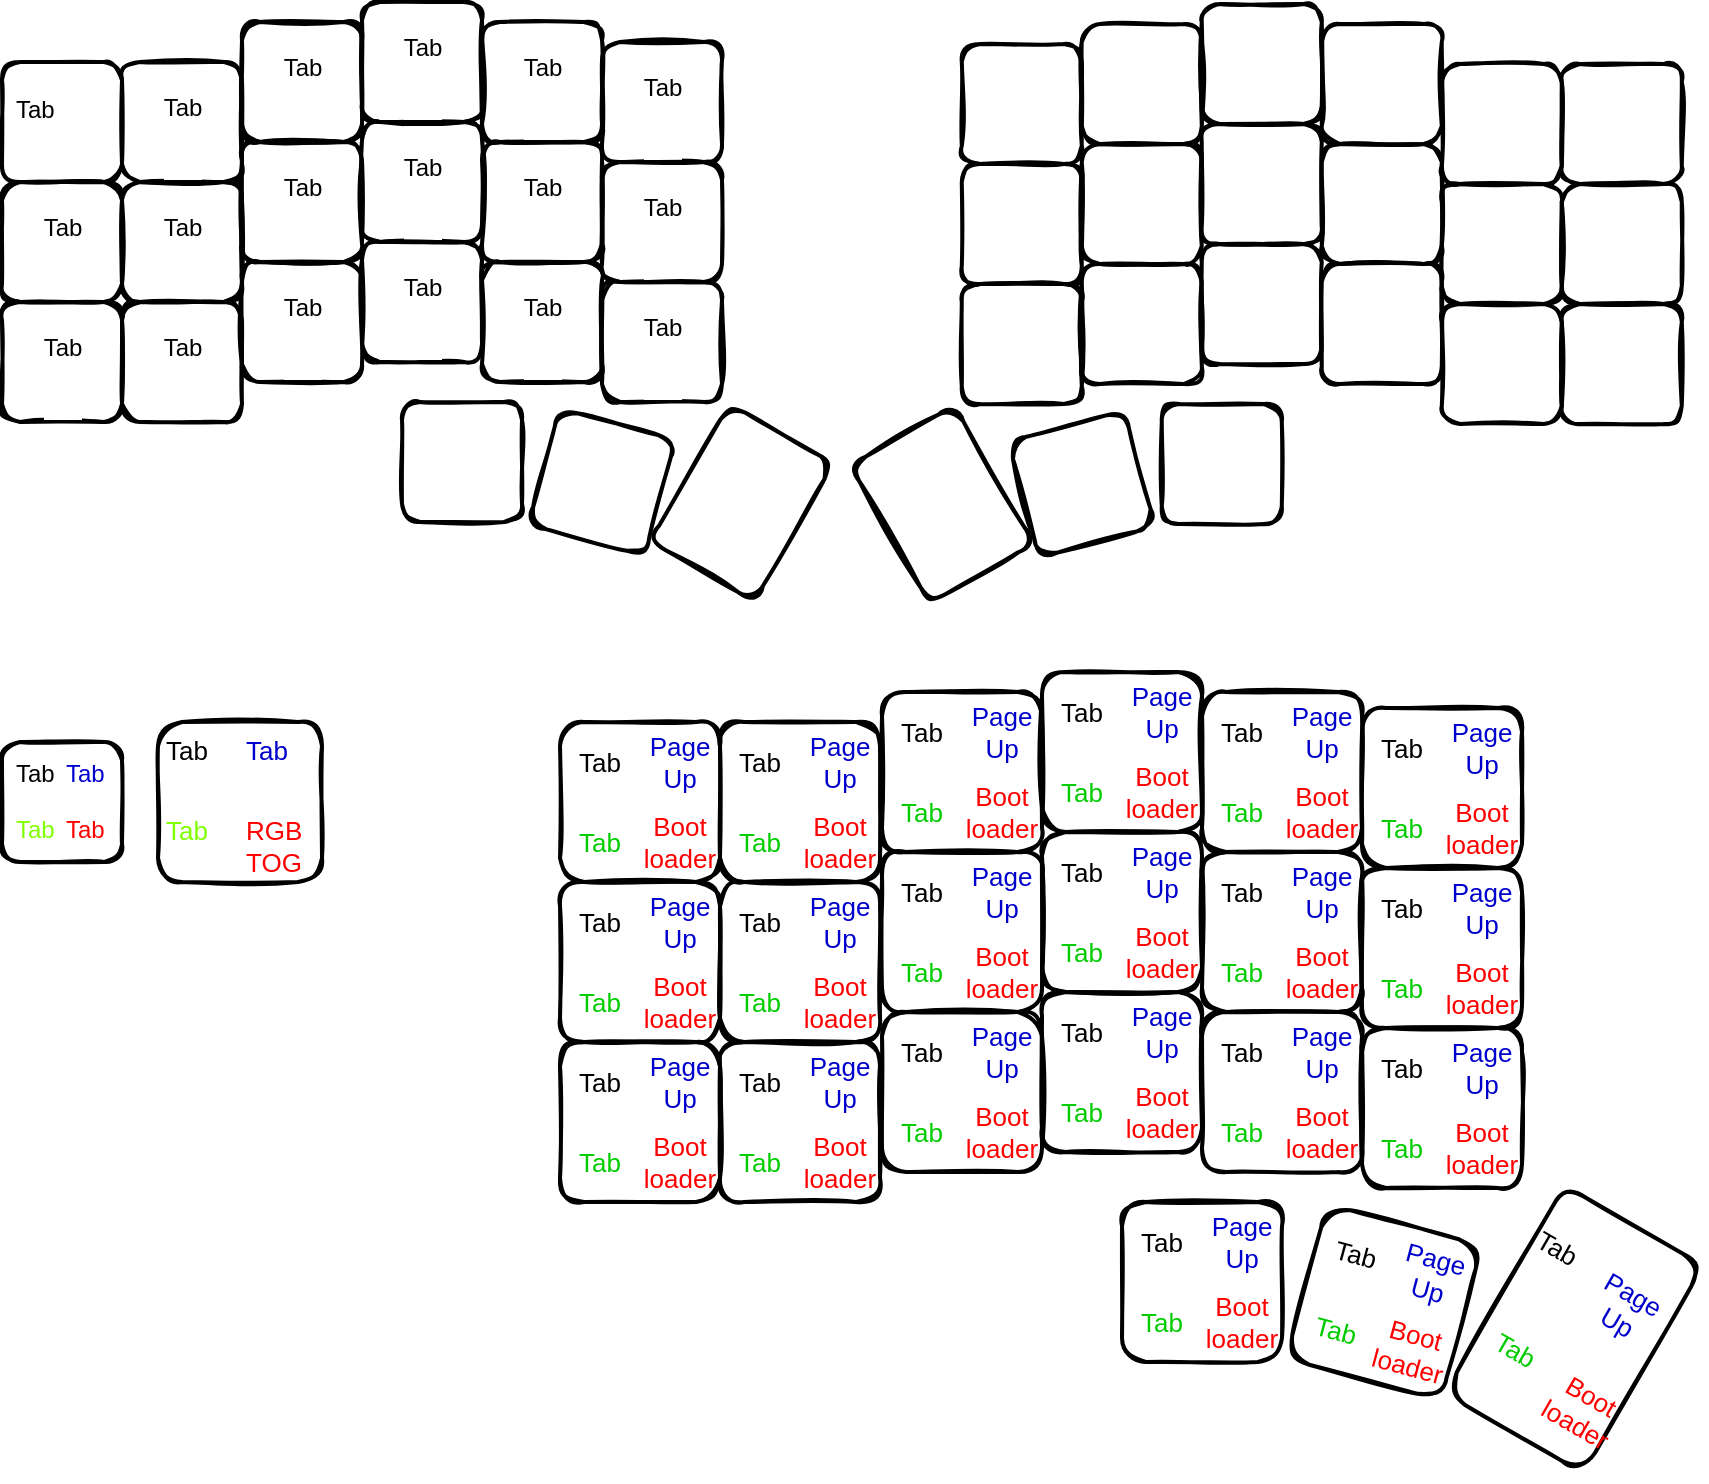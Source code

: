 <mxfile version="21.2.9" type="github">
  <diagram name="第 1 页" id="Lhpt9WF88qVEmdfKzY9J">
    <mxGraphModel dx="731" dy="780" grid="1" gridSize="10" guides="1" tooltips="1" connect="1" arrows="1" fold="1" page="1" pageScale="1" pageWidth="827" pageHeight="1169" math="0" shadow="0">
      <root>
        <mxCell id="0" />
        <mxCell id="1" parent="0" />
        <mxCell id="0ytokayuqMbqDu8jkO6P-44" value="" style="group;movable=1;resizable=1;rotatable=1;deletable=1;editable=1;locked=0;connectable=1;labelBackgroundColor=default;labelBorderColor=none;html=1;" vertex="1" connectable="0" parent="1">
          <mxGeometry x="40" y="280" width="413.895" height="298.933" as="geometry" />
        </mxCell>
        <mxCell id="0ytokayuqMbqDu8jkO6P-1" value="" style="rounded=1;html=1;strokeWidth=2;fillWeight=4;hachureGap=8;hachureAngle=45;fillColor=none;sketch=1;fillStyle=dashed;movable=1;resizable=1;rotatable=1;deletable=1;editable=1;locked=0;connectable=1;labelBackgroundColor=default;labelBorderColor=none;" vertex="1" parent="0ytokayuqMbqDu8jkO6P-44">
          <mxGeometry y="30" width="60" height="60" as="geometry" />
        </mxCell>
        <mxCell id="0ytokayuqMbqDu8jkO6P-2" value="&#xa;&lt;span style=&quot;color: rgb(0, 0, 0); font-family: Helvetica; font-size: 12px; font-style: normal; font-variant-ligatures: normal; font-variant-caps: normal; font-weight: 400; letter-spacing: normal; orphans: 2; text-align: center; text-indent: 0px; text-transform: none; widows: 2; word-spacing: 0px; -webkit-text-stroke-width: 0px; background-color: rgb(255, 255, 255); text-decoration-thickness: initial; text-decoration-style: initial; text-decoration-color: initial; float: none; display: inline !important;&quot;&gt;Tab&lt;/span&gt;&#xa;&#xa;" style="rounded=1;html=1;strokeWidth=2;fillWeight=4;hachureGap=8;hachureAngle=45;fillColor=none;sketch=1;movable=1;resizable=1;rotatable=1;deletable=1;editable=1;locked=0;connectable=1;labelBackgroundColor=default;labelBorderColor=none;" vertex="1" parent="0ytokayuqMbqDu8jkO6P-44">
          <mxGeometry x="60" y="30" width="60" height="60" as="geometry" />
        </mxCell>
        <mxCell id="0ytokayuqMbqDu8jkO6P-3" value="&#xa;&lt;span style=&quot;color: rgb(0, 0, 0); font-family: Helvetica; font-size: 12px; font-style: normal; font-variant-ligatures: normal; font-variant-caps: normal; font-weight: 400; letter-spacing: normal; orphans: 2; text-align: center; text-indent: 0px; text-transform: none; widows: 2; word-spacing: 0px; -webkit-text-stroke-width: 0px; background-color: rgb(255, 255, 255); text-decoration-thickness: initial; text-decoration-style: initial; text-decoration-color: initial; float: none; display: inline !important;&quot;&gt;Tab&lt;/span&gt;&#xa;&#xa;" style="rounded=1;html=1;strokeWidth=2;fillWeight=4;hachureGap=8;hachureAngle=45;fillColor=none;sketch=1;movable=1;resizable=1;rotatable=1;deletable=1;editable=1;locked=0;connectable=1;labelBackgroundColor=default;labelBorderColor=none;" vertex="1" parent="0ytokayuqMbqDu8jkO6P-44">
          <mxGeometry x="300" y="20" width="60" height="60" as="geometry" />
        </mxCell>
        <mxCell id="0ytokayuqMbqDu8jkO6P-4" value="&#xa;&lt;span style=&quot;color: rgb(0, 0, 0); font-family: Helvetica; font-size: 12px; font-style: normal; font-variant-ligatures: normal; font-variant-caps: normal; font-weight: 400; letter-spacing: normal; orphans: 2; text-align: center; text-indent: 0px; text-transform: none; widows: 2; word-spacing: 0px; -webkit-text-stroke-width: 0px; background-color: rgb(255, 255, 255); text-decoration-thickness: initial; text-decoration-style: initial; text-decoration-color: initial; float: none; display: inline !important;&quot;&gt;Tab&lt;/span&gt;&#xa;&#xa;" style="rounded=1;html=1;strokeWidth=2;fillWeight=4;hachureGap=8;hachureAngle=45;fillColor=none;sketch=1;movable=1;resizable=1;rotatable=1;deletable=1;editable=1;locked=0;connectable=1;labelBackgroundColor=default;labelBorderColor=none;" vertex="1" parent="0ytokayuqMbqDu8jkO6P-44">
          <mxGeometry x="120" y="10" width="60" height="60" as="geometry" />
        </mxCell>
        <mxCell id="0ytokayuqMbqDu8jkO6P-5" value="&#xa;&lt;span style=&quot;color: rgb(0, 0, 0); font-family: Helvetica; font-size: 12px; font-style: normal; font-variant-ligatures: normal; font-variant-caps: normal; font-weight: 400; letter-spacing: normal; orphans: 2; text-align: center; text-indent: 0px; text-transform: none; widows: 2; word-spacing: 0px; -webkit-text-stroke-width: 0px; background-color: rgb(255, 255, 255); text-decoration-thickness: initial; text-decoration-style: initial; text-decoration-color: initial; float: none; display: inline !important;&quot;&gt;Tab&lt;/span&gt;&#xa;&#xa;" style="rounded=1;html=1;strokeWidth=2;fillWeight=4;hachureGap=8;hachureAngle=45;fillColor=none;sketch=1;movable=1;resizable=1;rotatable=1;deletable=1;editable=1;locked=0;connectable=1;labelBackgroundColor=default;labelBorderColor=none;" vertex="1" parent="0ytokayuqMbqDu8jkO6P-44">
          <mxGeometry x="180" width="60" height="60" as="geometry" />
        </mxCell>
        <mxCell id="0ytokayuqMbqDu8jkO6P-6" value="&#xa;&lt;span style=&quot;color: rgb(0, 0, 0); font-family: Helvetica; font-size: 12px; font-style: normal; font-variant-ligatures: normal; font-variant-caps: normal; font-weight: 400; letter-spacing: normal; orphans: 2; text-align: center; text-indent: 0px; text-transform: none; widows: 2; word-spacing: 0px; -webkit-text-stroke-width: 0px; background-color: rgb(255, 255, 255); text-decoration-thickness: initial; text-decoration-style: initial; text-decoration-color: initial; float: none; display: inline !important;&quot;&gt;Tab&lt;/span&gt;&#xa;&#xa;" style="rounded=1;html=1;strokeWidth=2;fillWeight=4;hachureGap=8;hachureAngle=45;fillColor=none;sketch=1;movable=1;resizable=1;rotatable=1;deletable=1;editable=1;locked=0;connectable=1;labelBackgroundColor=default;labelBorderColor=none;" vertex="1" parent="0ytokayuqMbqDu8jkO6P-44">
          <mxGeometry x="240" y="10" width="60" height="60" as="geometry" />
        </mxCell>
        <mxCell id="0ytokayuqMbqDu8jkO6P-7" value="&#xa;&lt;span style=&quot;color: rgb(0, 0, 0); font-family: Helvetica; font-size: 12px; font-style: normal; font-variant-ligatures: normal; font-variant-caps: normal; font-weight: 400; letter-spacing: normal; orphans: 2; text-align: center; text-indent: 0px; text-transform: none; widows: 2; word-spacing: 0px; -webkit-text-stroke-width: 0px; background-color: rgb(255, 255, 255); text-decoration-thickness: initial; text-decoration-style: initial; text-decoration-color: initial; float: none; display: inline !important;&quot;&gt;Tab&lt;/span&gt;&#xa;&#xa;" style="rounded=1;html=1;strokeWidth=2;fillWeight=4;hachureGap=8;hachureAngle=45;fillColor=none;sketch=1;movable=1;resizable=1;rotatable=1;deletable=1;editable=1;locked=0;connectable=1;labelBackgroundColor=default;labelBorderColor=none;" vertex="1" parent="0ytokayuqMbqDu8jkO6P-44">
          <mxGeometry y="90" width="60" height="60" as="geometry" />
        </mxCell>
        <mxCell id="0ytokayuqMbqDu8jkO6P-8" value="&#xa;&lt;span style=&quot;color: rgb(0, 0, 0); font-family: Helvetica; font-size: 12px; font-style: normal; font-variant-ligatures: normal; font-variant-caps: normal; font-weight: 400; letter-spacing: normal; orphans: 2; text-align: center; text-indent: 0px; text-transform: none; widows: 2; word-spacing: 0px; -webkit-text-stroke-width: 0px; background-color: rgb(255, 255, 255); text-decoration-thickness: initial; text-decoration-style: initial; text-decoration-color: initial; float: none; display: inline !important;&quot;&gt;Tab&lt;/span&gt;&#xa;&#xa;" style="rounded=1;html=1;strokeWidth=2;fillWeight=4;hachureGap=8;hachureAngle=45;fillColor=none;sketch=1;movable=1;resizable=1;rotatable=1;deletable=1;editable=1;locked=0;connectable=1;labelBackgroundColor=default;labelBorderColor=none;" vertex="1" parent="0ytokayuqMbqDu8jkO6P-44">
          <mxGeometry x="60" y="90" width="60" height="60" as="geometry" />
        </mxCell>
        <mxCell id="0ytokayuqMbqDu8jkO6P-9" value="&#xa;&lt;span style=&quot;color: rgb(0, 0, 0); font-family: Helvetica; font-size: 12px; font-style: normal; font-variant-ligatures: normal; font-variant-caps: normal; font-weight: 400; letter-spacing: normal; orphans: 2; text-align: center; text-indent: 0px; text-transform: none; widows: 2; word-spacing: 0px; -webkit-text-stroke-width: 0px; background-color: rgb(255, 255, 255); text-decoration-thickness: initial; text-decoration-style: initial; text-decoration-color: initial; float: none; display: inline !important;&quot;&gt;Tab&lt;/span&gt;&#xa;&#xa;" style="rounded=1;html=1;strokeWidth=2;fillWeight=4;hachureGap=8;hachureAngle=45;fillColor=none;sketch=1;movable=1;resizable=1;rotatable=1;deletable=1;editable=1;locked=0;connectable=1;labelBackgroundColor=default;labelBorderColor=none;" vertex="1" parent="0ytokayuqMbqDu8jkO6P-44">
          <mxGeometry x="300" y="80" width="60" height="60" as="geometry" />
        </mxCell>
        <mxCell id="0ytokayuqMbqDu8jkO6P-10" value="&#xa;&lt;span style=&quot;color: rgb(0, 0, 0); font-family: Helvetica; font-size: 12px; font-style: normal; font-variant-ligatures: normal; font-variant-caps: normal; font-weight: 400; letter-spacing: normal; orphans: 2; text-align: center; text-indent: 0px; text-transform: none; widows: 2; word-spacing: 0px; -webkit-text-stroke-width: 0px; background-color: rgb(255, 255, 255); text-decoration-thickness: initial; text-decoration-style: initial; text-decoration-color: initial; float: none; display: inline !important;&quot;&gt;Tab&lt;/span&gt;&#xa;&#xa;" style="rounded=1;html=1;strokeWidth=2;fillWeight=4;hachureGap=8;hachureAngle=45;fillColor=none;sketch=1;movable=1;resizable=1;rotatable=1;deletable=1;editable=1;locked=0;connectable=1;labelBackgroundColor=default;labelBorderColor=none;" vertex="1" parent="0ytokayuqMbqDu8jkO6P-44">
          <mxGeometry x="120" y="70" width="60" height="60" as="geometry" />
        </mxCell>
        <mxCell id="0ytokayuqMbqDu8jkO6P-11" value="&#xa;&lt;span style=&quot;color: rgb(0, 0, 0); font-family: Helvetica; font-size: 12px; font-style: normal; font-variant-ligatures: normal; font-variant-caps: normal; font-weight: 400; letter-spacing: normal; orphans: 2; text-align: center; text-indent: 0px; text-transform: none; widows: 2; word-spacing: 0px; -webkit-text-stroke-width: 0px; background-color: rgb(255, 255, 255); text-decoration-thickness: initial; text-decoration-style: initial; text-decoration-color: initial; float: none; display: inline !important;&quot;&gt;Tab&lt;/span&gt;&#xa;&#xa;" style="rounded=1;html=1;strokeWidth=2;fillWeight=4;hachureGap=8;hachureAngle=45;fillColor=none;sketch=1;movable=1;resizable=1;rotatable=1;deletable=1;editable=1;locked=0;connectable=1;labelBackgroundColor=default;labelBorderColor=none;" vertex="1" parent="0ytokayuqMbqDu8jkO6P-44">
          <mxGeometry x="180" y="60" width="60" height="60" as="geometry" />
        </mxCell>
        <mxCell id="0ytokayuqMbqDu8jkO6P-12" value="&#xa;&lt;span style=&quot;color: rgb(0, 0, 0); font-family: Helvetica; font-size: 12px; font-style: normal; font-variant-ligatures: normal; font-variant-caps: normal; font-weight: 400; letter-spacing: normal; orphans: 2; text-align: center; text-indent: 0px; text-transform: none; widows: 2; word-spacing: 0px; -webkit-text-stroke-width: 0px; background-color: rgb(255, 255, 255); text-decoration-thickness: initial; text-decoration-style: initial; text-decoration-color: initial; float: none; display: inline !important;&quot;&gt;Tab&lt;/span&gt;&#xa;&#xa;" style="rounded=1;html=1;strokeWidth=2;fillWeight=4;hachureGap=8;hachureAngle=45;fillColor=none;sketch=1;movable=1;resizable=1;rotatable=1;deletable=1;editable=1;locked=0;connectable=1;labelBackgroundColor=default;labelBorderColor=none;" vertex="1" parent="0ytokayuqMbqDu8jkO6P-44">
          <mxGeometry x="240" y="70" width="60" height="60" as="geometry" />
        </mxCell>
        <mxCell id="0ytokayuqMbqDu8jkO6P-13" value="&#xa;&lt;span style=&quot;color: rgb(0, 0, 0); font-family: Helvetica; font-size: 12px; font-style: normal; font-variant-ligatures: normal; font-variant-caps: normal; font-weight: 400; letter-spacing: normal; orphans: 2; text-align: center; text-indent: 0px; text-transform: none; widows: 2; word-spacing: 0px; -webkit-text-stroke-width: 0px; background-color: rgb(255, 255, 255); text-decoration-thickness: initial; text-decoration-style: initial; text-decoration-color: initial; float: none; display: inline !important;&quot;&gt;Tab&lt;/span&gt;&#xa;&#xa;" style="rounded=1;html=1;strokeWidth=2;fillWeight=4;hachureGap=8;hachureAngle=45;fillColor=none;sketch=1;movable=1;resizable=1;rotatable=1;deletable=1;editable=1;locked=0;connectable=1;labelBackgroundColor=default;labelBorderColor=none;" vertex="1" parent="0ytokayuqMbqDu8jkO6P-44">
          <mxGeometry y="150" width="60" height="60" as="geometry" />
        </mxCell>
        <mxCell id="0ytokayuqMbqDu8jkO6P-14" value="&#xa;&lt;span style=&quot;color: rgb(0, 0, 0); font-family: Helvetica; font-size: 12px; font-style: normal; font-variant-ligatures: normal; font-variant-caps: normal; font-weight: 400; letter-spacing: normal; orphans: 2; text-align: center; text-indent: 0px; text-transform: none; widows: 2; word-spacing: 0px; -webkit-text-stroke-width: 0px; background-color: rgb(255, 255, 255); text-decoration-thickness: initial; text-decoration-style: initial; text-decoration-color: initial; float: none; display: inline !important;&quot;&gt;Tab&lt;/span&gt;&#xa;&#xa;" style="rounded=1;html=1;strokeWidth=2;fillWeight=4;hachureGap=8;hachureAngle=45;fillColor=none;sketch=1;movable=1;resizable=1;rotatable=1;deletable=1;editable=1;locked=0;connectable=1;labelBackgroundColor=default;labelBorderColor=none;" vertex="1" parent="0ytokayuqMbqDu8jkO6P-44">
          <mxGeometry x="60" y="150" width="60" height="60" as="geometry" />
        </mxCell>
        <mxCell id="0ytokayuqMbqDu8jkO6P-15" value="&#xa;&lt;span style=&quot;color: rgb(0, 0, 0); font-family: Helvetica; font-size: 12px; font-style: normal; font-variant-ligatures: normal; font-variant-caps: normal; font-weight: 400; letter-spacing: normal; orphans: 2; text-align: center; text-indent: 0px; text-transform: none; widows: 2; word-spacing: 0px; -webkit-text-stroke-width: 0px; background-color: rgb(255, 255, 255); text-decoration-thickness: initial; text-decoration-style: initial; text-decoration-color: initial; float: none; display: inline !important;&quot;&gt;Tab&lt;/span&gt;&#xa;&#xa;" style="rounded=1;html=1;strokeWidth=2;fillWeight=4;hachureGap=8;hachureAngle=45;fillColor=none;sketch=1;movable=1;resizable=1;rotatable=1;deletable=1;editable=1;locked=0;connectable=1;labelBackgroundColor=default;labelBorderColor=none;" vertex="1" parent="0ytokayuqMbqDu8jkO6P-44">
          <mxGeometry x="300" y="140" width="60" height="60" as="geometry" />
        </mxCell>
        <mxCell id="0ytokayuqMbqDu8jkO6P-16" value="&#xa;&lt;span style=&quot;color: rgb(0, 0, 0); font-family: Helvetica; font-size: 12px; font-style: normal; font-variant-ligatures: normal; font-variant-caps: normal; font-weight: 400; letter-spacing: normal; orphans: 2; text-align: center; text-indent: 0px; text-transform: none; widows: 2; word-spacing: 0px; -webkit-text-stroke-width: 0px; background-color: rgb(255, 255, 255); text-decoration-thickness: initial; text-decoration-style: initial; text-decoration-color: initial; float: none; display: inline !important;&quot;&gt;Tab&lt;/span&gt;&#xa;&#xa;" style="rounded=1;html=1;strokeWidth=2;fillWeight=4;hachureGap=8;hachureAngle=45;fillColor=none;sketch=1;movable=1;resizable=1;rotatable=1;deletable=1;editable=1;locked=0;connectable=1;labelBackgroundColor=default;labelBorderColor=none;" vertex="1" parent="0ytokayuqMbqDu8jkO6P-44">
          <mxGeometry x="120" y="130" width="60" height="60" as="geometry" />
        </mxCell>
        <mxCell id="0ytokayuqMbqDu8jkO6P-17" value="&#xa;&lt;span style=&quot;color: rgb(0, 0, 0); font-family: Helvetica; font-size: 12px; font-style: normal; font-variant-ligatures: normal; font-variant-caps: normal; font-weight: 400; letter-spacing: normal; orphans: 2; text-align: center; text-indent: 0px; text-transform: none; widows: 2; word-spacing: 0px; -webkit-text-stroke-width: 0px; background-color: rgb(255, 255, 255); text-decoration-thickness: initial; text-decoration-style: initial; text-decoration-color: initial; float: none; display: inline !important;&quot;&gt;Tab&lt;/span&gt;&#xa;&#xa;" style="rounded=1;html=1;strokeWidth=2;fillWeight=4;hachureGap=8;hachureAngle=45;fillColor=none;sketch=1;movable=1;resizable=1;rotatable=1;deletable=1;editable=1;locked=0;connectable=1;labelBackgroundColor=default;labelBorderColor=none;" vertex="1" parent="0ytokayuqMbqDu8jkO6P-44">
          <mxGeometry x="180" y="120" width="60" height="60" as="geometry" />
        </mxCell>
        <mxCell id="0ytokayuqMbqDu8jkO6P-18" value="&#xa;&lt;span style=&quot;color: rgb(0, 0, 0); font-family: Helvetica; font-size: 12px; font-style: normal; font-variant-ligatures: normal; font-variant-caps: normal; font-weight: 400; letter-spacing: normal; orphans: 2; text-align: center; text-indent: 0px; text-transform: none; widows: 2; word-spacing: 0px; -webkit-text-stroke-width: 0px; background-color: rgb(255, 255, 255); text-decoration-thickness: initial; text-decoration-style: initial; text-decoration-color: initial; float: none; display: inline !important;&quot;&gt;Tab&lt;/span&gt;&#xa;&#xa;" style="rounded=1;html=1;strokeWidth=2;fillWeight=4;hachureGap=8;hachureAngle=45;fillColor=none;sketch=1;movable=1;resizable=1;rotatable=1;deletable=1;editable=1;locked=0;connectable=1;labelBackgroundColor=default;labelBorderColor=none;" vertex="1" parent="0ytokayuqMbqDu8jkO6P-44">
          <mxGeometry x="240" y="130" width="60" height="60" as="geometry" />
        </mxCell>
        <mxCell id="0ytokayuqMbqDu8jkO6P-19" value="" style="rounded=1;html=1;strokeWidth=2;fillWeight=4;hachureGap=8;hachureAngle=45;fillColor=none;sketch=1;fillStyle=dashed;movable=1;resizable=1;rotatable=1;deletable=1;editable=1;locked=0;connectable=1;labelBackgroundColor=default;labelBorderColor=none;" vertex="1" parent="0ytokayuqMbqDu8jkO6P-44">
          <mxGeometry x="200" y="200" width="60" height="60" as="geometry" />
        </mxCell>
        <mxCell id="0ytokayuqMbqDu8jkO6P-20" value="" style="rounded=1;html=1;strokeWidth=2;fillWeight=4;hachureGap=8;hachureAngle=45;fillColor=none;sketch=1;fillStyle=dashed;rotation=15;movable=1;resizable=1;rotatable=1;deletable=1;editable=1;locked=0;connectable=1;labelBackgroundColor=default;labelBorderColor=none;" vertex="1" parent="0ytokayuqMbqDu8jkO6P-44">
          <mxGeometry x="270" y="210" width="60" height="60" as="geometry" />
        </mxCell>
        <mxCell id="0ytokayuqMbqDu8jkO6P-21" value="" style="rounded=1;html=1;strokeWidth=2;fillWeight=4;hachureGap=8;hachureAngle=45;fillColor=none;sketch=1;fillStyle=dashed;rotation=30;movable=1;resizable=1;rotatable=1;deletable=1;editable=1;locked=0;connectable=1;labelBackgroundColor=default;labelBorderColor=none;" vertex="1" parent="0ytokayuqMbqDu8jkO6P-44">
          <mxGeometry x="339.9" y="210.45" width="60" height="79.53" as="geometry" />
        </mxCell>
        <mxCell id="0ytokayuqMbqDu8jkO6P-187" value="&lt;span style=&quot;color: rgb(0, 0, 0); font-family: Helvetica; font-size: 12px; font-style: normal; font-variant-ligatures: normal; font-variant-caps: normal; font-weight: 400; letter-spacing: normal; orphans: 2; text-align: center; text-indent: 0px; text-transform: none; widows: 2; word-spacing: 0px; -webkit-text-stroke-width: 0px; background-color: rgb(255, 255, 255); text-decoration-thickness: initial; text-decoration-style: initial; text-decoration-color: initial; float: none; display: inline !important;&quot;&gt;Tab&lt;/span&gt;" style="text;whiteSpace=wrap;html=1;" vertex="1" parent="0ytokayuqMbqDu8jkO6P-44">
          <mxGeometry x="5" y="40" width="50" height="40" as="geometry" />
        </mxCell>
        <mxCell id="0ytokayuqMbqDu8jkO6P-156" value="" style="group;flipH=1;movable=1;resizable=1;rotatable=1;deletable=1;editable=1;locked=0;connectable=1;labelBackgroundColor=default;labelBorderColor=none;html=1;" vertex="1" connectable="0" parent="1">
          <mxGeometry x="466" y="281" width="413.895" height="298.933" as="geometry" />
        </mxCell>
        <mxCell id="0ytokayuqMbqDu8jkO6P-157" value="" style="rounded=1;html=1;strokeWidth=2;fillWeight=4;hachureGap=8;hachureAngle=45;fillColor=none;sketch=1;fillStyle=dashed;movable=1;resizable=1;rotatable=1;deletable=1;editable=1;locked=0;connectable=1;labelBackgroundColor=default;labelBorderColor=none;" vertex="1" parent="0ytokayuqMbqDu8jkO6P-156">
          <mxGeometry x="353.895" y="30" width="60" height="60" as="geometry" />
        </mxCell>
        <mxCell id="0ytokayuqMbqDu8jkO6P-158" value="" style="rounded=1;html=1;strokeWidth=2;fillWeight=4;hachureGap=8;hachureAngle=45;fillColor=none;sketch=1;movable=1;resizable=1;rotatable=1;deletable=1;editable=1;locked=0;connectable=1;labelBackgroundColor=default;labelBorderColor=none;" vertex="1" parent="0ytokayuqMbqDu8jkO6P-156">
          <mxGeometry x="293.895" y="30" width="60" height="60" as="geometry" />
        </mxCell>
        <mxCell id="0ytokayuqMbqDu8jkO6P-159" value="" style="rounded=1;html=1;strokeWidth=2;fillWeight=4;hachureGap=8;hachureAngle=45;fillColor=none;sketch=1;movable=1;resizable=1;rotatable=1;deletable=1;editable=1;locked=0;connectable=1;labelBackgroundColor=default;labelBorderColor=none;" vertex="1" parent="0ytokayuqMbqDu8jkO6P-156">
          <mxGeometry x="53.895" y="20" width="60" height="60" as="geometry" />
        </mxCell>
        <mxCell id="0ytokayuqMbqDu8jkO6P-160" value="" style="rounded=1;html=1;strokeWidth=2;fillWeight=4;hachureGap=8;hachureAngle=45;fillColor=none;sketch=1;movable=1;resizable=1;rotatable=1;deletable=1;editable=1;locked=0;connectable=1;labelBackgroundColor=default;labelBorderColor=none;" vertex="1" parent="0ytokayuqMbqDu8jkO6P-156">
          <mxGeometry x="233.895" y="10" width="60" height="60" as="geometry" />
        </mxCell>
        <mxCell id="0ytokayuqMbqDu8jkO6P-161" value="" style="rounded=1;html=1;strokeWidth=2;fillWeight=4;hachureGap=8;hachureAngle=45;fillColor=none;sketch=1;movable=1;resizable=1;rotatable=1;deletable=1;editable=1;locked=0;connectable=1;labelBackgroundColor=default;labelBorderColor=none;" vertex="1" parent="0ytokayuqMbqDu8jkO6P-156">
          <mxGeometry x="173.895" width="60" height="60" as="geometry" />
        </mxCell>
        <mxCell id="0ytokayuqMbqDu8jkO6P-162" value="" style="rounded=1;html=1;strokeWidth=2;fillWeight=4;hachureGap=8;hachureAngle=45;fillColor=none;sketch=1;movable=1;resizable=1;rotatable=1;deletable=1;editable=1;locked=0;connectable=1;labelBackgroundColor=default;labelBorderColor=none;" vertex="1" parent="0ytokayuqMbqDu8jkO6P-156">
          <mxGeometry x="113.895" y="10" width="60" height="60" as="geometry" />
        </mxCell>
        <mxCell id="0ytokayuqMbqDu8jkO6P-163" value="" style="rounded=1;html=1;strokeWidth=2;fillWeight=4;hachureGap=8;hachureAngle=45;fillColor=none;sketch=1;movable=1;resizable=1;rotatable=1;deletable=1;editable=1;locked=0;connectable=1;labelBackgroundColor=default;labelBorderColor=none;" vertex="1" parent="0ytokayuqMbqDu8jkO6P-156">
          <mxGeometry x="353.895" y="90" width="60" height="60" as="geometry" />
        </mxCell>
        <mxCell id="0ytokayuqMbqDu8jkO6P-164" value="" style="rounded=1;html=1;strokeWidth=2;fillWeight=4;hachureGap=8;hachureAngle=45;fillColor=none;sketch=1;movable=1;resizable=1;rotatable=1;deletable=1;editable=1;locked=0;connectable=1;labelBackgroundColor=default;labelBorderColor=none;" vertex="1" parent="0ytokayuqMbqDu8jkO6P-156">
          <mxGeometry x="293.895" y="90" width="60" height="60" as="geometry" />
        </mxCell>
        <mxCell id="0ytokayuqMbqDu8jkO6P-165" value="" style="rounded=1;html=1;strokeWidth=2;fillWeight=4;hachureGap=8;hachureAngle=45;fillColor=none;sketch=1;movable=1;resizable=1;rotatable=1;deletable=1;editable=1;locked=0;connectable=1;labelBackgroundColor=default;labelBorderColor=none;" vertex="1" parent="0ytokayuqMbqDu8jkO6P-156">
          <mxGeometry x="53.895" y="80" width="60" height="60" as="geometry" />
        </mxCell>
        <mxCell id="0ytokayuqMbqDu8jkO6P-166" value="" style="rounded=1;html=1;strokeWidth=2;fillWeight=4;hachureGap=8;hachureAngle=45;fillColor=none;sketch=1;movable=1;resizable=1;rotatable=1;deletable=1;editable=1;locked=0;connectable=1;labelBackgroundColor=default;labelBorderColor=none;" vertex="1" parent="0ytokayuqMbqDu8jkO6P-156">
          <mxGeometry x="233.895" y="70" width="60" height="60" as="geometry" />
        </mxCell>
        <mxCell id="0ytokayuqMbqDu8jkO6P-167" value="" style="rounded=1;html=1;strokeWidth=2;fillWeight=4;hachureGap=8;hachureAngle=45;fillColor=none;sketch=1;movable=1;resizable=1;rotatable=1;deletable=1;editable=1;locked=0;connectable=1;labelBackgroundColor=default;labelBorderColor=none;" vertex="1" parent="0ytokayuqMbqDu8jkO6P-156">
          <mxGeometry x="173.895" y="60" width="60" height="60" as="geometry" />
        </mxCell>
        <mxCell id="0ytokayuqMbqDu8jkO6P-168" value="" style="rounded=1;html=1;strokeWidth=2;fillWeight=4;hachureGap=8;hachureAngle=45;fillColor=none;sketch=1;movable=1;resizable=1;rotatable=1;deletable=1;editable=1;locked=0;connectable=1;labelBackgroundColor=default;labelBorderColor=none;" vertex="1" parent="0ytokayuqMbqDu8jkO6P-156">
          <mxGeometry x="113.895" y="70" width="60" height="60" as="geometry" />
        </mxCell>
        <mxCell id="0ytokayuqMbqDu8jkO6P-169" value="" style="rounded=1;html=1;strokeWidth=2;fillWeight=4;hachureGap=8;hachureAngle=45;fillColor=none;sketch=1;movable=1;resizable=1;rotatable=1;deletable=1;editable=1;locked=0;connectable=1;labelBackgroundColor=default;labelBorderColor=none;" vertex="1" parent="0ytokayuqMbqDu8jkO6P-156">
          <mxGeometry x="353.895" y="150" width="60" height="60" as="geometry" />
        </mxCell>
        <mxCell id="0ytokayuqMbqDu8jkO6P-170" value="" style="rounded=1;html=1;strokeWidth=2;fillWeight=4;hachureGap=8;hachureAngle=45;fillColor=none;sketch=1;movable=1;resizable=1;rotatable=1;deletable=1;editable=1;locked=0;connectable=1;labelBackgroundColor=default;labelBorderColor=none;" vertex="1" parent="0ytokayuqMbqDu8jkO6P-156">
          <mxGeometry x="293.895" y="150" width="60" height="60" as="geometry" />
        </mxCell>
        <mxCell id="0ytokayuqMbqDu8jkO6P-171" value="" style="rounded=1;html=1;strokeWidth=2;fillWeight=4;hachureGap=8;hachureAngle=45;fillColor=none;sketch=1;movable=1;resizable=1;rotatable=1;deletable=1;editable=1;locked=0;connectable=1;labelBackgroundColor=default;labelBorderColor=none;" vertex="1" parent="0ytokayuqMbqDu8jkO6P-156">
          <mxGeometry x="53.895" y="140" width="60" height="60" as="geometry" />
        </mxCell>
        <mxCell id="0ytokayuqMbqDu8jkO6P-172" value="" style="rounded=1;html=1;strokeWidth=2;fillWeight=4;hachureGap=8;hachureAngle=45;fillColor=none;sketch=1;movable=1;resizable=1;rotatable=1;deletable=1;editable=1;locked=0;connectable=1;labelBackgroundColor=default;labelBorderColor=none;" vertex="1" parent="0ytokayuqMbqDu8jkO6P-156">
          <mxGeometry x="233.895" y="130" width="60" height="60" as="geometry" />
        </mxCell>
        <mxCell id="0ytokayuqMbqDu8jkO6P-173" value="" style="rounded=1;html=1;strokeWidth=2;fillWeight=4;hachureGap=8;hachureAngle=45;fillColor=none;sketch=1;movable=1;resizable=1;rotatable=1;deletable=1;editable=1;locked=0;connectable=1;labelBackgroundColor=default;labelBorderColor=none;" vertex="1" parent="0ytokayuqMbqDu8jkO6P-156">
          <mxGeometry x="173.895" y="120" width="60" height="60" as="geometry" />
        </mxCell>
        <mxCell id="0ytokayuqMbqDu8jkO6P-174" value="" style="rounded=1;html=1;strokeWidth=2;fillWeight=4;hachureGap=8;hachureAngle=45;fillColor=none;sketch=1;movable=1;resizable=1;rotatable=1;deletable=1;editable=1;locked=0;connectable=1;labelBackgroundColor=default;labelBorderColor=none;" vertex="1" parent="0ytokayuqMbqDu8jkO6P-156">
          <mxGeometry x="113.895" y="130" width="60" height="60" as="geometry" />
        </mxCell>
        <mxCell id="0ytokayuqMbqDu8jkO6P-186" value="" style="group;flipH=1;rotation=0;movable=1;resizable=1;rotatable=1;deletable=1;editable=1;locked=0;connectable=1;labelBackgroundColor=default;labelBorderColor=none;html=1;" vertex="1" connectable="0" parent="1">
          <mxGeometry x="466" y="481" width="213.895" height="98.933" as="geometry" />
        </mxCell>
        <mxCell id="0ytokayuqMbqDu8jkO6P-183" value="" style="rounded=1;html=1;strokeWidth=2;fillWeight=4;hachureGap=8;hachureAngle=45;fillColor=none;sketch=1;fillStyle=dashed;movable=1;resizable=1;rotatable=1;deletable=1;editable=1;locked=0;connectable=1;labelBackgroundColor=default;labelBorderColor=none;" vertex="1" parent="0ytokayuqMbqDu8jkO6P-186">
          <mxGeometry x="153.895" width="60" height="60" as="geometry" />
        </mxCell>
        <mxCell id="0ytokayuqMbqDu8jkO6P-184" value="" style="rounded=1;html=1;strokeWidth=2;fillWeight=4;hachureGap=8;hachureAngle=45;fillColor=none;sketch=1;fillStyle=dashed;rotation=-15;movable=1;resizable=1;rotatable=1;deletable=1;editable=1;locked=0;connectable=1;labelBackgroundColor=default;labelBorderColor=none;" vertex="1" parent="0ytokayuqMbqDu8jkO6P-186">
          <mxGeometry x="83.895" y="10" width="60" height="60" as="geometry" />
        </mxCell>
        <mxCell id="0ytokayuqMbqDu8jkO6P-185" value="" style="rounded=1;html=1;strokeWidth=2;fillWeight=4;hachureGap=8;hachureAngle=45;fillColor=none;sketch=1;fillStyle=dashed;rotation=-30;movable=1;resizable=1;rotatable=1;deletable=1;editable=1;locked=0;connectable=1;labelBackgroundColor=default;labelBorderColor=none;" vertex="1" parent="0ytokayuqMbqDu8jkO6P-186">
          <mxGeometry x="13.995" y="10.45" width="60" height="79.53" as="geometry" />
        </mxCell>
        <mxCell id="0ytokayuqMbqDu8jkO6P-211" value="" style="rounded=1;html=1;strokeWidth=2;fillWeight=4;hachureGap=8;hachureAngle=45;fillColor=none;sketch=1;fillStyle=dashed;movable=1;resizable=1;rotatable=1;deletable=1;editable=1;locked=0;connectable=1;labelBackgroundColor=#000000;labelBorderColor=none;" vertex="1" parent="1">
          <mxGeometry x="40" y="650" width="60" height="60" as="geometry" />
        </mxCell>
        <mxCell id="0ytokayuqMbqDu8jkO6P-212" value="&lt;span style=&quot;color: rgb(0, 0, 0); font-family: Helvetica; font-size: 12px; font-style: normal; font-variant-ligatures: normal; font-variant-caps: normal; font-weight: 400; letter-spacing: normal; orphans: 2; text-align: center; text-indent: 0px; text-transform: none; widows: 2; word-spacing: 0px; -webkit-text-stroke-width: 0px; text-decoration-thickness: initial; text-decoration-style: initial; text-decoration-color: initial; float: none; display: inline !important;&quot;&gt;Tab&lt;/span&gt;" style="text;whiteSpace=wrap;html=1;labelBackgroundColor=none;" vertex="1" parent="1">
          <mxGeometry x="45" y="652" width="50" height="40" as="geometry" />
        </mxCell>
        <mxCell id="0ytokayuqMbqDu8jkO6P-213" value="&lt;span style=&quot;font-family: Helvetica; font-size: 12px; font-style: normal; font-variant-ligatures: normal; font-variant-caps: normal; font-weight: 400; letter-spacing: normal; orphans: 2; text-align: center; text-indent: 0px; text-transform: none; widows: 2; word-spacing: 0px; -webkit-text-stroke-width: 0px; text-decoration-thickness: initial; text-decoration-style: initial; text-decoration-color: initial; float: none; display: inline !important;&quot;&gt;Tab&lt;/span&gt;" style="text;whiteSpace=wrap;html=1;labelBackgroundColor=none;fontColor=#0000CC;" vertex="1" parent="1">
          <mxGeometry x="70" y="652" width="50" height="40" as="geometry" />
        </mxCell>
        <mxCell id="0ytokayuqMbqDu8jkO6P-215" value="&lt;span style=&quot;font-family: Helvetica; font-size: 12px; font-style: normal; font-variant-ligatures: normal; font-variant-caps: normal; font-weight: 400; letter-spacing: normal; orphans: 2; text-align: center; text-indent: 0px; text-transform: none; widows: 2; word-spacing: 0px; -webkit-text-stroke-width: 0px; text-decoration-thickness: initial; text-decoration-style: initial; text-decoration-color: initial; float: none; display: inline !important;&quot;&gt;Tab&lt;/span&gt;" style="text;whiteSpace=wrap;html=1;labelBackgroundColor=none;fontColor=#80FF00;" vertex="1" parent="1">
          <mxGeometry x="45" y="680" width="50" height="40" as="geometry" />
        </mxCell>
        <mxCell id="0ytokayuqMbqDu8jkO6P-216" value="&lt;span style=&quot;font-family: Helvetica; font-size: 12px; font-style: normal; font-variant-ligatures: normal; font-variant-caps: normal; font-weight: 400; letter-spacing: normal; orphans: 2; text-align: center; text-indent: 0px; text-transform: none; widows: 2; word-spacing: 0px; -webkit-text-stroke-width: 0px; text-decoration-thickness: initial; text-decoration-style: initial; text-decoration-color: initial; float: none; display: inline !important;&quot;&gt;Tab&lt;/span&gt;" style="text;whiteSpace=wrap;html=1;labelBackgroundColor=none;fontColor=#FF0000;" vertex="1" parent="1">
          <mxGeometry x="70" y="680" width="50" height="40" as="geometry" />
        </mxCell>
        <mxCell id="0ytokayuqMbqDu8jkO6P-217" value="" style="rounded=1;html=1;strokeWidth=2;fillWeight=4;hachureGap=8;hachureAngle=45;fillColor=none;sketch=1;fillStyle=dashed;movable=1;resizable=1;rotatable=1;deletable=1;editable=1;locked=0;connectable=1;labelBackgroundColor=#000000;labelBorderColor=none;" vertex="1" parent="1">
          <mxGeometry x="118" y="640" width="82" height="80" as="geometry" />
        </mxCell>
        <mxCell id="0ytokayuqMbqDu8jkO6P-218" value="&lt;span style=&quot;color: rgb(0, 0, 0); font-family: Helvetica; font-size: 13px; font-style: normal; font-variant-ligatures: normal; font-variant-caps: normal; font-weight: 400; letter-spacing: normal; orphans: 2; text-align: center; text-indent: 0px; text-transform: none; widows: 2; word-spacing: 0px; -webkit-text-stroke-width: 0px; text-decoration-thickness: initial; text-decoration-style: initial; text-decoration-color: initial; float: none; display: inline !important;&quot;&gt;Tab&lt;/span&gt;" style="text;whiteSpace=wrap;html=1;labelBackgroundColor=none;fontSize=13;" vertex="1" parent="1">
          <mxGeometry x="120" y="640" width="50" height="40" as="geometry" />
        </mxCell>
        <mxCell id="0ytokayuqMbqDu8jkO6P-219" value="&lt;span style=&quot;font-family: Helvetica; font-size: 13px; font-style: normal; font-variant-ligatures: normal; font-variant-caps: normal; font-weight: 400; letter-spacing: normal; orphans: 2; text-align: center; text-indent: 0px; text-transform: none; widows: 2; word-spacing: 0px; -webkit-text-stroke-width: 0px; text-decoration-thickness: initial; text-decoration-style: initial; text-decoration-color: initial; float: none; display: inline !important;&quot;&gt;Tab&lt;/span&gt;" style="text;whiteSpace=wrap;html=1;labelBackgroundColor=none;fontColor=#0000CC;fontSize=13;" vertex="1" parent="1">
          <mxGeometry x="160" y="640" width="50" height="40" as="geometry" />
        </mxCell>
        <mxCell id="0ytokayuqMbqDu8jkO6P-220" value="&lt;span style=&quot;font-family: Helvetica; font-size: 13px; font-style: normal; font-variant-ligatures: normal; font-variant-caps: normal; font-weight: 400; letter-spacing: normal; orphans: 2; text-align: center; text-indent: 0px; text-transform: none; widows: 2; word-spacing: 0px; -webkit-text-stroke-width: 0px; text-decoration-thickness: initial; text-decoration-style: initial; text-decoration-color: initial; float: none; display: inline !important;&quot;&gt;Tab&lt;/span&gt;" style="text;whiteSpace=wrap;html=1;labelBackgroundColor=none;fontColor=#80FF00;fontSize=13;" vertex="1" parent="1">
          <mxGeometry x="120" y="680" width="50" height="40" as="geometry" />
        </mxCell>
        <mxCell id="0ytokayuqMbqDu8jkO6P-221" value="&lt;span style=&quot;font-family: Helvetica; font-size: 13px; font-style: normal; font-variant-ligatures: normal; font-variant-caps: normal; font-weight: 400; letter-spacing: normal; orphans: 2; text-align: center; text-indent: 0px; text-transform: none; widows: 2; word-spacing: 0px; -webkit-text-stroke-width: 0px; text-decoration-thickness: initial; text-decoration-style: initial; text-decoration-color: initial; float: none; display: inline !important;&quot;&gt;RGB&lt;br style=&quot;font-size: 13px;&quot;&gt;TOG&lt;br style=&quot;font-size: 13px;&quot;&gt;&lt;/span&gt;" style="text;whiteSpace=wrap;html=1;labelBackgroundColor=none;fontColor=#FF0000;fontSize=13;" vertex="1" parent="1">
          <mxGeometry x="160" y="680" width="50" height="40" as="geometry" />
        </mxCell>
        <mxCell id="0ytokayuqMbqDu8jkO6P-243" value="" style="group" vertex="1" connectable="0" parent="1">
          <mxGeometry x="319" y="640" width="80" height="80" as="geometry" />
        </mxCell>
        <mxCell id="0ytokayuqMbqDu8jkO6P-244" value="" style="rounded=1;strokeWidth=2;fillWeight=4;hachureGap=8;hachureAngle=45;fillColor=none;sketch=1;fillStyle=dashed;movable=1;resizable=1;rotatable=1;deletable=1;editable=1;locked=0;connectable=1;labelBackgroundColor=none;labelBorderColor=none;fontColor=none;noLabel=1;html=1;container=0;" vertex="1" parent="0ytokayuqMbqDu8jkO6P-243">
          <mxGeometry width="80" height="80" as="geometry" />
        </mxCell>
        <mxCell id="0ytokayuqMbqDu8jkO6P-245" value="Tab" style="text;whiteSpace=wrap;labelBackgroundColor=none;fontSize=13;align=center;verticalAlign=middle;fontColor=#000000;html=1;container=0;" vertex="1" parent="0ytokayuqMbqDu8jkO6P-243">
          <mxGeometry width="40" height="40" as="geometry" />
        </mxCell>
        <mxCell id="0ytokayuqMbqDu8jkO6P-246" value="Page&lt;br&gt;Up&lt;br&gt;" style="text;whiteSpace=wrap;labelBackgroundColor=none;fontColor=#0000CC;fontSize=13;align=center;verticalAlign=middle;html=1;container=0;" vertex="1" parent="0ytokayuqMbqDu8jkO6P-243">
          <mxGeometry x="40" width="40" height="40" as="geometry" />
        </mxCell>
        <mxCell id="0ytokayuqMbqDu8jkO6P-247" value="Tab" style="text;whiteSpace=wrap;labelBackgroundColor=none;fontColor=#00CC00;fontSize=13;align=center;verticalAlign=middle;html=1;container=0;" vertex="1" parent="0ytokayuqMbqDu8jkO6P-243">
          <mxGeometry y="40" width="40" height="40" as="geometry" />
        </mxCell>
        <mxCell id="0ytokayuqMbqDu8jkO6P-248" value="Boot&lt;br&gt;loader&lt;br&gt;" style="text;whiteSpace=wrap;labelBackgroundColor=none;fontColor=#FF0000;fontSize=13;align=center;verticalAlign=middle;html=1;container=0;" vertex="1" parent="0ytokayuqMbqDu8jkO6P-243">
          <mxGeometry x="40" y="40" width="40" height="40" as="geometry" />
        </mxCell>
        <mxCell id="0ytokayuqMbqDu8jkO6P-249" value="" style="group" vertex="1" connectable="0" parent="1">
          <mxGeometry x="399" y="640" width="80" height="80" as="geometry" />
        </mxCell>
        <mxCell id="0ytokayuqMbqDu8jkO6P-250" value="" style="rounded=1;strokeWidth=2;fillWeight=4;hachureGap=8;hachureAngle=45;fillColor=none;sketch=1;fillStyle=dashed;movable=1;resizable=1;rotatable=1;deletable=1;editable=1;locked=0;connectable=1;labelBackgroundColor=none;labelBorderColor=none;fontColor=none;noLabel=1;html=1;container=0;" vertex="1" parent="0ytokayuqMbqDu8jkO6P-249">
          <mxGeometry width="80" height="80" as="geometry" />
        </mxCell>
        <mxCell id="0ytokayuqMbqDu8jkO6P-251" value="Tab" style="text;whiteSpace=wrap;labelBackgroundColor=none;fontSize=13;align=center;verticalAlign=middle;fontColor=#000000;html=1;container=0;" vertex="1" parent="0ytokayuqMbqDu8jkO6P-249">
          <mxGeometry width="40" height="40" as="geometry" />
        </mxCell>
        <mxCell id="0ytokayuqMbqDu8jkO6P-252" value="Page&lt;br&gt;Up&lt;br&gt;" style="text;whiteSpace=wrap;labelBackgroundColor=none;fontColor=#0000CC;fontSize=13;align=center;verticalAlign=middle;html=1;container=0;" vertex="1" parent="0ytokayuqMbqDu8jkO6P-249">
          <mxGeometry x="40" width="40" height="40" as="geometry" />
        </mxCell>
        <mxCell id="0ytokayuqMbqDu8jkO6P-253" value="Tab" style="text;whiteSpace=wrap;labelBackgroundColor=none;fontColor=#00CC00;fontSize=13;align=center;verticalAlign=middle;html=1;container=0;" vertex="1" parent="0ytokayuqMbqDu8jkO6P-249">
          <mxGeometry y="40" width="40" height="40" as="geometry" />
        </mxCell>
        <mxCell id="0ytokayuqMbqDu8jkO6P-254" value="Boot&lt;br&gt;loader&lt;br&gt;" style="text;whiteSpace=wrap;labelBackgroundColor=none;fontColor=#FF0000;fontSize=13;align=center;verticalAlign=middle;html=1;container=0;" vertex="1" parent="0ytokayuqMbqDu8jkO6P-249">
          <mxGeometry x="40" y="40" width="40" height="40" as="geometry" />
        </mxCell>
        <mxCell id="0ytokayuqMbqDu8jkO6P-279" value="" style="group" vertex="1" connectable="0" parent="1">
          <mxGeometry x="480" y="625" width="80" height="80" as="geometry" />
        </mxCell>
        <mxCell id="0ytokayuqMbqDu8jkO6P-280" value="" style="rounded=1;strokeWidth=2;fillWeight=4;hachureGap=8;hachureAngle=45;fillColor=none;sketch=1;fillStyle=dashed;movable=1;resizable=1;rotatable=1;deletable=1;editable=1;locked=0;connectable=1;labelBackgroundColor=none;labelBorderColor=none;fontColor=none;noLabel=1;html=1;container=0;" vertex="1" parent="0ytokayuqMbqDu8jkO6P-279">
          <mxGeometry width="80" height="80" as="geometry" />
        </mxCell>
        <mxCell id="0ytokayuqMbqDu8jkO6P-281" value="Tab" style="text;whiteSpace=wrap;labelBackgroundColor=none;fontSize=13;align=center;verticalAlign=middle;fontColor=#000000;html=1;container=0;" vertex="1" parent="0ytokayuqMbqDu8jkO6P-279">
          <mxGeometry width="40" height="40" as="geometry" />
        </mxCell>
        <mxCell id="0ytokayuqMbqDu8jkO6P-282" value="Page&lt;br&gt;Up&lt;br&gt;" style="text;whiteSpace=wrap;labelBackgroundColor=none;fontColor=#0000CC;fontSize=13;align=center;verticalAlign=middle;html=1;container=0;" vertex="1" parent="0ytokayuqMbqDu8jkO6P-279">
          <mxGeometry x="40" width="40" height="40" as="geometry" />
        </mxCell>
        <mxCell id="0ytokayuqMbqDu8jkO6P-283" value="Tab" style="text;whiteSpace=wrap;labelBackgroundColor=none;fontColor=#00CC00;fontSize=13;align=center;verticalAlign=middle;html=1;container=0;" vertex="1" parent="0ytokayuqMbqDu8jkO6P-279">
          <mxGeometry y="40" width="40" height="40" as="geometry" />
        </mxCell>
        <mxCell id="0ytokayuqMbqDu8jkO6P-284" value="Boot&lt;br&gt;loader&lt;br&gt;" style="text;whiteSpace=wrap;labelBackgroundColor=none;fontColor=#FF0000;fontSize=13;align=center;verticalAlign=middle;html=1;container=0;" vertex="1" parent="0ytokayuqMbqDu8jkO6P-279">
          <mxGeometry x="40" y="40" width="40" height="40" as="geometry" />
        </mxCell>
        <mxCell id="0ytokayuqMbqDu8jkO6P-285" value="" style="group" vertex="1" connectable="0" parent="1">
          <mxGeometry x="560" y="615" width="80" height="80" as="geometry" />
        </mxCell>
        <mxCell id="0ytokayuqMbqDu8jkO6P-286" value="" style="rounded=1;strokeWidth=2;fillWeight=4;hachureGap=8;hachureAngle=45;fillColor=none;sketch=1;fillStyle=dashed;movable=1;resizable=1;rotatable=1;deletable=1;editable=1;locked=0;connectable=1;labelBackgroundColor=none;labelBorderColor=none;fontColor=none;noLabel=1;html=1;container=0;" vertex="1" parent="0ytokayuqMbqDu8jkO6P-285">
          <mxGeometry width="80" height="80" as="geometry" />
        </mxCell>
        <mxCell id="0ytokayuqMbqDu8jkO6P-287" value="Tab" style="text;whiteSpace=wrap;labelBackgroundColor=none;fontSize=13;align=center;verticalAlign=middle;fontColor=#000000;html=1;container=0;" vertex="1" parent="0ytokayuqMbqDu8jkO6P-285">
          <mxGeometry width="40" height="40" as="geometry" />
        </mxCell>
        <mxCell id="0ytokayuqMbqDu8jkO6P-288" value="Page&lt;br&gt;Up&lt;br&gt;" style="text;whiteSpace=wrap;labelBackgroundColor=none;fontColor=#0000CC;fontSize=13;align=center;verticalAlign=middle;html=1;container=0;" vertex="1" parent="0ytokayuqMbqDu8jkO6P-285">
          <mxGeometry x="40" width="40" height="40" as="geometry" />
        </mxCell>
        <mxCell id="0ytokayuqMbqDu8jkO6P-289" value="Tab" style="text;whiteSpace=wrap;labelBackgroundColor=none;fontColor=#00CC00;fontSize=13;align=center;verticalAlign=middle;html=1;container=0;" vertex="1" parent="0ytokayuqMbqDu8jkO6P-285">
          <mxGeometry y="40" width="40" height="40" as="geometry" />
        </mxCell>
        <mxCell id="0ytokayuqMbqDu8jkO6P-290" value="Boot&lt;br&gt;loader&lt;br&gt;" style="text;whiteSpace=wrap;labelBackgroundColor=none;fontColor=#FF0000;fontSize=13;align=center;verticalAlign=middle;html=1;container=0;" vertex="1" parent="0ytokayuqMbqDu8jkO6P-285">
          <mxGeometry x="40" y="40" width="40" height="40" as="geometry" />
        </mxCell>
        <mxCell id="0ytokayuqMbqDu8jkO6P-291" value="" style="group" vertex="1" connectable="0" parent="1">
          <mxGeometry x="640" y="625" width="80" height="80" as="geometry" />
        </mxCell>
        <mxCell id="0ytokayuqMbqDu8jkO6P-292" value="" style="rounded=1;strokeWidth=2;fillWeight=4;hachureGap=8;hachureAngle=45;fillColor=none;sketch=1;fillStyle=dashed;movable=1;resizable=1;rotatable=1;deletable=1;editable=1;locked=0;connectable=1;labelBackgroundColor=none;labelBorderColor=none;fontColor=none;noLabel=1;html=1;container=0;" vertex="1" parent="0ytokayuqMbqDu8jkO6P-291">
          <mxGeometry width="80" height="80" as="geometry" />
        </mxCell>
        <mxCell id="0ytokayuqMbqDu8jkO6P-293" value="Tab" style="text;whiteSpace=wrap;labelBackgroundColor=none;fontSize=13;align=center;verticalAlign=middle;fontColor=#000000;html=1;container=0;" vertex="1" parent="0ytokayuqMbqDu8jkO6P-291">
          <mxGeometry width="40" height="40" as="geometry" />
        </mxCell>
        <mxCell id="0ytokayuqMbqDu8jkO6P-294" value="Page&lt;br&gt;Up&lt;br&gt;" style="text;whiteSpace=wrap;labelBackgroundColor=none;fontColor=#0000CC;fontSize=13;align=center;verticalAlign=middle;html=1;container=0;" vertex="1" parent="0ytokayuqMbqDu8jkO6P-291">
          <mxGeometry x="40" width="40" height="40" as="geometry" />
        </mxCell>
        <mxCell id="0ytokayuqMbqDu8jkO6P-295" value="Tab" style="text;whiteSpace=wrap;labelBackgroundColor=none;fontColor=#00CC00;fontSize=13;align=center;verticalAlign=middle;html=1;container=0;" vertex="1" parent="0ytokayuqMbqDu8jkO6P-291">
          <mxGeometry y="40" width="40" height="40" as="geometry" />
        </mxCell>
        <mxCell id="0ytokayuqMbqDu8jkO6P-296" value="Boot&lt;br&gt;loader&lt;br&gt;" style="text;whiteSpace=wrap;labelBackgroundColor=none;fontColor=#FF0000;fontSize=13;align=center;verticalAlign=middle;html=1;container=0;" vertex="1" parent="0ytokayuqMbqDu8jkO6P-291">
          <mxGeometry x="40" y="40" width="40" height="40" as="geometry" />
        </mxCell>
        <mxCell id="0ytokayuqMbqDu8jkO6P-297" value="" style="group" vertex="1" connectable="0" parent="1">
          <mxGeometry x="720" y="633" width="80" height="80" as="geometry" />
        </mxCell>
        <mxCell id="0ytokayuqMbqDu8jkO6P-298" value="" style="rounded=1;strokeWidth=2;fillWeight=4;hachureGap=8;hachureAngle=45;fillColor=none;sketch=1;fillStyle=dashed;movable=1;resizable=1;rotatable=1;deletable=1;editable=1;locked=0;connectable=1;labelBackgroundColor=none;labelBorderColor=none;fontColor=none;noLabel=1;html=1;container=0;" vertex="1" parent="0ytokayuqMbqDu8jkO6P-297">
          <mxGeometry width="80" height="80" as="geometry" />
        </mxCell>
        <mxCell id="0ytokayuqMbqDu8jkO6P-299" value="Tab" style="text;whiteSpace=wrap;labelBackgroundColor=none;fontSize=13;align=center;verticalAlign=middle;fontColor=#000000;html=1;container=0;" vertex="1" parent="0ytokayuqMbqDu8jkO6P-297">
          <mxGeometry width="40" height="40" as="geometry" />
        </mxCell>
        <mxCell id="0ytokayuqMbqDu8jkO6P-300" value="Page&lt;br&gt;Up&lt;br&gt;" style="text;whiteSpace=wrap;labelBackgroundColor=none;fontColor=#0000CC;fontSize=13;align=center;verticalAlign=middle;html=1;container=0;" vertex="1" parent="0ytokayuqMbqDu8jkO6P-297">
          <mxGeometry x="40" width="40" height="40" as="geometry" />
        </mxCell>
        <mxCell id="0ytokayuqMbqDu8jkO6P-301" value="Tab" style="text;whiteSpace=wrap;labelBackgroundColor=none;fontColor=#00CC00;fontSize=13;align=center;verticalAlign=middle;html=1;container=0;" vertex="1" parent="0ytokayuqMbqDu8jkO6P-297">
          <mxGeometry y="40" width="40" height="40" as="geometry" />
        </mxCell>
        <mxCell id="0ytokayuqMbqDu8jkO6P-302" value="Boot&lt;br&gt;loader&lt;br&gt;" style="text;whiteSpace=wrap;labelBackgroundColor=none;fontColor=#FF0000;fontSize=13;align=center;verticalAlign=middle;html=1;container=0;" vertex="1" parent="0ytokayuqMbqDu8jkO6P-297">
          <mxGeometry x="40" y="40" width="40" height="40" as="geometry" />
        </mxCell>
        <mxCell id="0ytokayuqMbqDu8jkO6P-303" value="" style="group" vertex="1" connectable="0" parent="1">
          <mxGeometry x="319" y="720" width="80" height="80" as="geometry" />
        </mxCell>
        <mxCell id="0ytokayuqMbqDu8jkO6P-304" value="" style="rounded=1;strokeWidth=2;fillWeight=4;hachureGap=8;hachureAngle=45;fillColor=none;sketch=1;fillStyle=dashed;movable=1;resizable=1;rotatable=1;deletable=1;editable=1;locked=0;connectable=1;labelBackgroundColor=none;labelBorderColor=none;fontColor=none;noLabel=1;html=1;container=0;" vertex="1" parent="0ytokayuqMbqDu8jkO6P-303">
          <mxGeometry width="80" height="80" as="geometry" />
        </mxCell>
        <mxCell id="0ytokayuqMbqDu8jkO6P-305" value="Tab" style="text;whiteSpace=wrap;labelBackgroundColor=none;fontSize=13;align=center;verticalAlign=middle;fontColor=#000000;html=1;container=0;" vertex="1" parent="0ytokayuqMbqDu8jkO6P-303">
          <mxGeometry width="40" height="40" as="geometry" />
        </mxCell>
        <mxCell id="0ytokayuqMbqDu8jkO6P-306" value="Page&lt;br&gt;Up&lt;br&gt;" style="text;whiteSpace=wrap;labelBackgroundColor=none;fontColor=#0000CC;fontSize=13;align=center;verticalAlign=middle;html=1;container=0;" vertex="1" parent="0ytokayuqMbqDu8jkO6P-303">
          <mxGeometry x="40" width="40" height="40" as="geometry" />
        </mxCell>
        <mxCell id="0ytokayuqMbqDu8jkO6P-307" value="Tab" style="text;whiteSpace=wrap;labelBackgroundColor=none;fontColor=#00CC00;fontSize=13;align=center;verticalAlign=middle;html=1;container=0;" vertex="1" parent="0ytokayuqMbqDu8jkO6P-303">
          <mxGeometry y="40" width="40" height="40" as="geometry" />
        </mxCell>
        <mxCell id="0ytokayuqMbqDu8jkO6P-308" value="Boot&lt;br&gt;loader&lt;br&gt;" style="text;whiteSpace=wrap;labelBackgroundColor=none;fontColor=#FF0000;fontSize=13;align=center;verticalAlign=middle;html=1;container=0;" vertex="1" parent="0ytokayuqMbqDu8jkO6P-303">
          <mxGeometry x="40" y="40" width="40" height="40" as="geometry" />
        </mxCell>
        <mxCell id="0ytokayuqMbqDu8jkO6P-309" value="" style="group" vertex="1" connectable="0" parent="1">
          <mxGeometry x="399" y="720" width="80" height="80" as="geometry" />
        </mxCell>
        <mxCell id="0ytokayuqMbqDu8jkO6P-310" value="" style="rounded=1;strokeWidth=2;fillWeight=4;hachureGap=8;hachureAngle=45;fillColor=none;sketch=1;fillStyle=dashed;movable=1;resizable=1;rotatable=1;deletable=1;editable=1;locked=0;connectable=1;labelBackgroundColor=none;labelBorderColor=none;fontColor=none;noLabel=1;html=1;container=0;" vertex="1" parent="0ytokayuqMbqDu8jkO6P-309">
          <mxGeometry width="80" height="80" as="geometry" />
        </mxCell>
        <mxCell id="0ytokayuqMbqDu8jkO6P-311" value="Tab" style="text;whiteSpace=wrap;labelBackgroundColor=none;fontSize=13;align=center;verticalAlign=middle;fontColor=#000000;html=1;container=0;" vertex="1" parent="0ytokayuqMbqDu8jkO6P-309">
          <mxGeometry width="40" height="40" as="geometry" />
        </mxCell>
        <mxCell id="0ytokayuqMbqDu8jkO6P-312" value="Page&lt;br&gt;Up&lt;br&gt;" style="text;whiteSpace=wrap;labelBackgroundColor=none;fontColor=#0000CC;fontSize=13;align=center;verticalAlign=middle;html=1;container=0;" vertex="1" parent="0ytokayuqMbqDu8jkO6P-309">
          <mxGeometry x="40" width="40" height="40" as="geometry" />
        </mxCell>
        <mxCell id="0ytokayuqMbqDu8jkO6P-313" value="Tab" style="text;whiteSpace=wrap;labelBackgroundColor=none;fontColor=#00CC00;fontSize=13;align=center;verticalAlign=middle;html=1;container=0;" vertex="1" parent="0ytokayuqMbqDu8jkO6P-309">
          <mxGeometry y="40" width="40" height="40" as="geometry" />
        </mxCell>
        <mxCell id="0ytokayuqMbqDu8jkO6P-314" value="Boot&lt;br&gt;loader&lt;br&gt;" style="text;whiteSpace=wrap;labelBackgroundColor=none;fontColor=#FF0000;fontSize=13;align=center;verticalAlign=middle;html=1;container=0;" vertex="1" parent="0ytokayuqMbqDu8jkO6P-309">
          <mxGeometry x="40" y="40" width="40" height="40" as="geometry" />
        </mxCell>
        <mxCell id="0ytokayuqMbqDu8jkO6P-315" value="" style="group" vertex="1" connectable="0" parent="1">
          <mxGeometry x="480" y="705" width="80" height="80" as="geometry" />
        </mxCell>
        <mxCell id="0ytokayuqMbqDu8jkO6P-316" value="" style="rounded=1;strokeWidth=2;fillWeight=4;hachureGap=8;hachureAngle=45;fillColor=none;sketch=1;fillStyle=dashed;movable=1;resizable=1;rotatable=1;deletable=1;editable=1;locked=0;connectable=1;labelBackgroundColor=none;labelBorderColor=none;fontColor=none;noLabel=1;html=1;container=0;" vertex="1" parent="0ytokayuqMbqDu8jkO6P-315">
          <mxGeometry width="80" height="80" as="geometry" />
        </mxCell>
        <mxCell id="0ytokayuqMbqDu8jkO6P-317" value="Tab" style="text;whiteSpace=wrap;labelBackgroundColor=none;fontSize=13;align=center;verticalAlign=middle;fontColor=#000000;html=1;container=0;" vertex="1" parent="0ytokayuqMbqDu8jkO6P-315">
          <mxGeometry width="40" height="40" as="geometry" />
        </mxCell>
        <mxCell id="0ytokayuqMbqDu8jkO6P-318" value="Page&lt;br&gt;Up&lt;br&gt;" style="text;whiteSpace=wrap;labelBackgroundColor=none;fontColor=#0000CC;fontSize=13;align=center;verticalAlign=middle;html=1;container=0;" vertex="1" parent="0ytokayuqMbqDu8jkO6P-315">
          <mxGeometry x="40" width="40" height="40" as="geometry" />
        </mxCell>
        <mxCell id="0ytokayuqMbqDu8jkO6P-319" value="Tab" style="text;whiteSpace=wrap;labelBackgroundColor=none;fontColor=#00CC00;fontSize=13;align=center;verticalAlign=middle;html=1;container=0;" vertex="1" parent="0ytokayuqMbqDu8jkO6P-315">
          <mxGeometry y="40" width="40" height="40" as="geometry" />
        </mxCell>
        <mxCell id="0ytokayuqMbqDu8jkO6P-320" value="Boot&lt;br&gt;loader&lt;br&gt;" style="text;whiteSpace=wrap;labelBackgroundColor=none;fontColor=#FF0000;fontSize=13;align=center;verticalAlign=middle;html=1;container=0;" vertex="1" parent="0ytokayuqMbqDu8jkO6P-315">
          <mxGeometry x="40" y="40" width="40" height="40" as="geometry" />
        </mxCell>
        <mxCell id="0ytokayuqMbqDu8jkO6P-321" value="" style="group" vertex="1" connectable="0" parent="1">
          <mxGeometry x="560" y="695" width="80" height="80" as="geometry" />
        </mxCell>
        <mxCell id="0ytokayuqMbqDu8jkO6P-322" value="" style="rounded=1;strokeWidth=2;fillWeight=4;hachureGap=8;hachureAngle=45;fillColor=none;sketch=1;fillStyle=dashed;movable=1;resizable=1;rotatable=1;deletable=1;editable=1;locked=0;connectable=1;labelBackgroundColor=none;labelBorderColor=none;fontColor=none;noLabel=1;html=1;container=0;" vertex="1" parent="0ytokayuqMbqDu8jkO6P-321">
          <mxGeometry width="80" height="80" as="geometry" />
        </mxCell>
        <mxCell id="0ytokayuqMbqDu8jkO6P-323" value="Tab" style="text;whiteSpace=wrap;labelBackgroundColor=none;fontSize=13;align=center;verticalAlign=middle;fontColor=#000000;html=1;container=0;" vertex="1" parent="0ytokayuqMbqDu8jkO6P-321">
          <mxGeometry width="40" height="40" as="geometry" />
        </mxCell>
        <mxCell id="0ytokayuqMbqDu8jkO6P-324" value="Page&lt;br&gt;Up&lt;br&gt;" style="text;whiteSpace=wrap;labelBackgroundColor=none;fontColor=#0000CC;fontSize=13;align=center;verticalAlign=middle;html=1;container=0;" vertex="1" parent="0ytokayuqMbqDu8jkO6P-321">
          <mxGeometry x="40" width="40" height="40" as="geometry" />
        </mxCell>
        <mxCell id="0ytokayuqMbqDu8jkO6P-325" value="Tab" style="text;whiteSpace=wrap;labelBackgroundColor=none;fontColor=#00CC00;fontSize=13;align=center;verticalAlign=middle;html=1;container=0;" vertex="1" parent="0ytokayuqMbqDu8jkO6P-321">
          <mxGeometry y="40" width="40" height="40" as="geometry" />
        </mxCell>
        <mxCell id="0ytokayuqMbqDu8jkO6P-326" value="Boot&lt;br&gt;loader&lt;br&gt;" style="text;whiteSpace=wrap;labelBackgroundColor=none;fontColor=#FF0000;fontSize=13;align=center;verticalAlign=middle;html=1;container=0;" vertex="1" parent="0ytokayuqMbqDu8jkO6P-321">
          <mxGeometry x="40" y="40" width="40" height="40" as="geometry" />
        </mxCell>
        <mxCell id="0ytokayuqMbqDu8jkO6P-327" value="" style="group" vertex="1" connectable="0" parent="1">
          <mxGeometry x="640" y="705" width="80" height="80" as="geometry" />
        </mxCell>
        <mxCell id="0ytokayuqMbqDu8jkO6P-328" value="" style="rounded=1;strokeWidth=2;fillWeight=4;hachureGap=8;hachureAngle=45;fillColor=none;sketch=1;fillStyle=dashed;movable=1;resizable=1;rotatable=1;deletable=1;editable=1;locked=0;connectable=1;labelBackgroundColor=none;labelBorderColor=none;fontColor=none;noLabel=1;html=1;container=0;" vertex="1" parent="0ytokayuqMbqDu8jkO6P-327">
          <mxGeometry width="80" height="80" as="geometry" />
        </mxCell>
        <mxCell id="0ytokayuqMbqDu8jkO6P-329" value="Tab" style="text;whiteSpace=wrap;labelBackgroundColor=none;fontSize=13;align=center;verticalAlign=middle;fontColor=#000000;html=1;container=0;" vertex="1" parent="0ytokayuqMbqDu8jkO6P-327">
          <mxGeometry width="40" height="40" as="geometry" />
        </mxCell>
        <mxCell id="0ytokayuqMbqDu8jkO6P-330" value="Page&lt;br&gt;Up&lt;br&gt;" style="text;whiteSpace=wrap;labelBackgroundColor=none;fontColor=#0000CC;fontSize=13;align=center;verticalAlign=middle;html=1;container=0;" vertex="1" parent="0ytokayuqMbqDu8jkO6P-327">
          <mxGeometry x="40" width="40" height="40" as="geometry" />
        </mxCell>
        <mxCell id="0ytokayuqMbqDu8jkO6P-331" value="Tab" style="text;whiteSpace=wrap;labelBackgroundColor=none;fontColor=#00CC00;fontSize=13;align=center;verticalAlign=middle;html=1;container=0;" vertex="1" parent="0ytokayuqMbqDu8jkO6P-327">
          <mxGeometry y="40" width="40" height="40" as="geometry" />
        </mxCell>
        <mxCell id="0ytokayuqMbqDu8jkO6P-332" value="Boot&lt;br&gt;loader&lt;br&gt;" style="text;whiteSpace=wrap;labelBackgroundColor=none;fontColor=#FF0000;fontSize=13;align=center;verticalAlign=middle;html=1;container=0;" vertex="1" parent="0ytokayuqMbqDu8jkO6P-327">
          <mxGeometry x="40" y="40" width="40" height="40" as="geometry" />
        </mxCell>
        <mxCell id="0ytokayuqMbqDu8jkO6P-333" value="" style="group" vertex="1" connectable="0" parent="1">
          <mxGeometry x="720" y="713" width="80" height="80" as="geometry" />
        </mxCell>
        <mxCell id="0ytokayuqMbqDu8jkO6P-334" value="" style="rounded=1;strokeWidth=2;fillWeight=4;hachureGap=8;hachureAngle=45;fillColor=none;sketch=1;fillStyle=dashed;movable=1;resizable=1;rotatable=1;deletable=1;editable=1;locked=0;connectable=1;labelBackgroundColor=none;labelBorderColor=none;fontColor=none;noLabel=1;html=1;container=0;" vertex="1" parent="0ytokayuqMbqDu8jkO6P-333">
          <mxGeometry width="80" height="80" as="geometry" />
        </mxCell>
        <mxCell id="0ytokayuqMbqDu8jkO6P-335" value="Tab" style="text;whiteSpace=wrap;labelBackgroundColor=none;fontSize=13;align=center;verticalAlign=middle;fontColor=#000000;html=1;container=0;" vertex="1" parent="0ytokayuqMbqDu8jkO6P-333">
          <mxGeometry width="40" height="40" as="geometry" />
        </mxCell>
        <mxCell id="0ytokayuqMbqDu8jkO6P-336" value="Page&lt;br&gt;Up&lt;br&gt;" style="text;whiteSpace=wrap;labelBackgroundColor=none;fontColor=#0000CC;fontSize=13;align=center;verticalAlign=middle;html=1;container=0;" vertex="1" parent="0ytokayuqMbqDu8jkO6P-333">
          <mxGeometry x="40" width="40" height="40" as="geometry" />
        </mxCell>
        <mxCell id="0ytokayuqMbqDu8jkO6P-337" value="Tab" style="text;whiteSpace=wrap;labelBackgroundColor=none;fontColor=#00CC00;fontSize=13;align=center;verticalAlign=middle;html=1;container=0;" vertex="1" parent="0ytokayuqMbqDu8jkO6P-333">
          <mxGeometry y="40" width="40" height="40" as="geometry" />
        </mxCell>
        <mxCell id="0ytokayuqMbqDu8jkO6P-338" value="Boot&lt;br&gt;loader&lt;br&gt;" style="text;whiteSpace=wrap;labelBackgroundColor=none;fontColor=#FF0000;fontSize=13;align=center;verticalAlign=middle;html=1;container=0;" vertex="1" parent="0ytokayuqMbqDu8jkO6P-333">
          <mxGeometry x="40" y="40" width="40" height="40" as="geometry" />
        </mxCell>
        <mxCell id="0ytokayuqMbqDu8jkO6P-339" value="" style="group" vertex="1" connectable="0" parent="1">
          <mxGeometry x="319" y="800" width="80" height="80" as="geometry" />
        </mxCell>
        <mxCell id="0ytokayuqMbqDu8jkO6P-340" value="" style="rounded=1;strokeWidth=2;fillWeight=4;hachureGap=8;hachureAngle=45;fillColor=none;sketch=1;fillStyle=dashed;movable=1;resizable=1;rotatable=1;deletable=1;editable=1;locked=0;connectable=1;labelBackgroundColor=none;labelBorderColor=none;fontColor=none;noLabel=1;html=1;container=0;" vertex="1" parent="0ytokayuqMbqDu8jkO6P-339">
          <mxGeometry width="80" height="80" as="geometry" />
        </mxCell>
        <mxCell id="0ytokayuqMbqDu8jkO6P-341" value="Tab" style="text;whiteSpace=wrap;labelBackgroundColor=none;fontSize=13;align=center;verticalAlign=middle;fontColor=#000000;html=1;container=0;" vertex="1" parent="0ytokayuqMbqDu8jkO6P-339">
          <mxGeometry width="40" height="40" as="geometry" />
        </mxCell>
        <mxCell id="0ytokayuqMbqDu8jkO6P-342" value="Page&lt;br&gt;Up&lt;br&gt;" style="text;whiteSpace=wrap;labelBackgroundColor=none;fontColor=#0000CC;fontSize=13;align=center;verticalAlign=middle;html=1;container=0;" vertex="1" parent="0ytokayuqMbqDu8jkO6P-339">
          <mxGeometry x="40" width="40" height="40" as="geometry" />
        </mxCell>
        <mxCell id="0ytokayuqMbqDu8jkO6P-343" value="Tab" style="text;whiteSpace=wrap;labelBackgroundColor=none;fontColor=#00CC00;fontSize=13;align=center;verticalAlign=middle;html=1;container=0;" vertex="1" parent="0ytokayuqMbqDu8jkO6P-339">
          <mxGeometry y="40" width="40" height="40" as="geometry" />
        </mxCell>
        <mxCell id="0ytokayuqMbqDu8jkO6P-344" value="Boot&lt;br&gt;loader&lt;br&gt;" style="text;whiteSpace=wrap;labelBackgroundColor=none;fontColor=#FF0000;fontSize=13;align=center;verticalAlign=middle;html=1;container=0;" vertex="1" parent="0ytokayuqMbqDu8jkO6P-339">
          <mxGeometry x="40" y="40" width="40" height="40" as="geometry" />
        </mxCell>
        <mxCell id="0ytokayuqMbqDu8jkO6P-345" value="" style="group" vertex="1" connectable="0" parent="1">
          <mxGeometry x="399" y="800" width="80" height="80" as="geometry" />
        </mxCell>
        <mxCell id="0ytokayuqMbqDu8jkO6P-346" value="" style="rounded=1;strokeWidth=2;fillWeight=4;hachureGap=8;hachureAngle=45;fillColor=none;sketch=1;fillStyle=dashed;movable=1;resizable=1;rotatable=1;deletable=1;editable=1;locked=0;connectable=1;labelBackgroundColor=none;labelBorderColor=none;fontColor=none;noLabel=1;html=1;container=0;" vertex="1" parent="0ytokayuqMbqDu8jkO6P-345">
          <mxGeometry width="80" height="80" as="geometry" />
        </mxCell>
        <mxCell id="0ytokayuqMbqDu8jkO6P-347" value="Tab" style="text;whiteSpace=wrap;labelBackgroundColor=none;fontSize=13;align=center;verticalAlign=middle;fontColor=#000000;html=1;container=0;" vertex="1" parent="0ytokayuqMbqDu8jkO6P-345">
          <mxGeometry width="40" height="40" as="geometry" />
        </mxCell>
        <mxCell id="0ytokayuqMbqDu8jkO6P-348" value="Page&lt;br&gt;Up&lt;br&gt;" style="text;whiteSpace=wrap;labelBackgroundColor=none;fontColor=#0000CC;fontSize=13;align=center;verticalAlign=middle;html=1;container=0;" vertex="1" parent="0ytokayuqMbqDu8jkO6P-345">
          <mxGeometry x="40" width="40" height="40" as="geometry" />
        </mxCell>
        <mxCell id="0ytokayuqMbqDu8jkO6P-349" value="Tab" style="text;whiteSpace=wrap;labelBackgroundColor=none;fontColor=#00CC00;fontSize=13;align=center;verticalAlign=middle;html=1;container=0;" vertex="1" parent="0ytokayuqMbqDu8jkO6P-345">
          <mxGeometry y="40" width="40" height="40" as="geometry" />
        </mxCell>
        <mxCell id="0ytokayuqMbqDu8jkO6P-350" value="Boot&lt;br&gt;loader&lt;br&gt;" style="text;whiteSpace=wrap;labelBackgroundColor=none;fontColor=#FF0000;fontSize=13;align=center;verticalAlign=middle;html=1;container=0;" vertex="1" parent="0ytokayuqMbqDu8jkO6P-345">
          <mxGeometry x="40" y="40" width="40" height="40" as="geometry" />
        </mxCell>
        <mxCell id="0ytokayuqMbqDu8jkO6P-351" value="" style="group" vertex="1" connectable="0" parent="1">
          <mxGeometry x="480" y="785" width="80" height="80" as="geometry" />
        </mxCell>
        <mxCell id="0ytokayuqMbqDu8jkO6P-352" value="" style="rounded=1;strokeWidth=2;fillWeight=4;hachureGap=8;hachureAngle=45;fillColor=none;sketch=1;fillStyle=dashed;movable=1;resizable=1;rotatable=1;deletable=1;editable=1;locked=0;connectable=1;labelBackgroundColor=none;labelBorderColor=none;fontColor=none;noLabel=1;html=1;container=0;" vertex="1" parent="0ytokayuqMbqDu8jkO6P-351">
          <mxGeometry width="80" height="80" as="geometry" />
        </mxCell>
        <mxCell id="0ytokayuqMbqDu8jkO6P-353" value="Tab" style="text;whiteSpace=wrap;labelBackgroundColor=none;fontSize=13;align=center;verticalAlign=middle;fontColor=#000000;html=1;container=0;" vertex="1" parent="0ytokayuqMbqDu8jkO6P-351">
          <mxGeometry width="40" height="40" as="geometry" />
        </mxCell>
        <mxCell id="0ytokayuqMbqDu8jkO6P-354" value="Page&lt;br&gt;Up&lt;br&gt;" style="text;whiteSpace=wrap;labelBackgroundColor=none;fontColor=#0000CC;fontSize=13;align=center;verticalAlign=middle;html=1;container=0;" vertex="1" parent="0ytokayuqMbqDu8jkO6P-351">
          <mxGeometry x="40" width="40" height="40" as="geometry" />
        </mxCell>
        <mxCell id="0ytokayuqMbqDu8jkO6P-355" value="Tab" style="text;whiteSpace=wrap;labelBackgroundColor=none;fontColor=#00CC00;fontSize=13;align=center;verticalAlign=middle;html=1;container=0;" vertex="1" parent="0ytokayuqMbqDu8jkO6P-351">
          <mxGeometry y="40" width="40" height="40" as="geometry" />
        </mxCell>
        <mxCell id="0ytokayuqMbqDu8jkO6P-356" value="Boot&lt;br&gt;loader&lt;br&gt;" style="text;whiteSpace=wrap;labelBackgroundColor=none;fontColor=#FF0000;fontSize=13;align=center;verticalAlign=middle;html=1;container=0;" vertex="1" parent="0ytokayuqMbqDu8jkO6P-351">
          <mxGeometry x="40" y="40" width="40" height="40" as="geometry" />
        </mxCell>
        <mxCell id="0ytokayuqMbqDu8jkO6P-357" value="" style="group" vertex="1" connectable="0" parent="1">
          <mxGeometry x="560" y="775" width="80" height="80" as="geometry" />
        </mxCell>
        <mxCell id="0ytokayuqMbqDu8jkO6P-358" value="" style="rounded=1;strokeWidth=2;fillWeight=4;hachureGap=8;hachureAngle=45;fillColor=none;sketch=1;fillStyle=dashed;movable=1;resizable=1;rotatable=1;deletable=1;editable=1;locked=0;connectable=1;labelBackgroundColor=none;labelBorderColor=none;fontColor=none;noLabel=1;html=1;container=0;" vertex="1" parent="0ytokayuqMbqDu8jkO6P-357">
          <mxGeometry width="80" height="80" as="geometry" />
        </mxCell>
        <mxCell id="0ytokayuqMbqDu8jkO6P-359" value="Tab" style="text;whiteSpace=wrap;labelBackgroundColor=none;fontSize=13;align=center;verticalAlign=middle;fontColor=#000000;html=1;container=0;" vertex="1" parent="0ytokayuqMbqDu8jkO6P-357">
          <mxGeometry width="40" height="40" as="geometry" />
        </mxCell>
        <mxCell id="0ytokayuqMbqDu8jkO6P-360" value="Page&lt;br&gt;Up&lt;br&gt;" style="text;whiteSpace=wrap;labelBackgroundColor=none;fontColor=#0000CC;fontSize=13;align=center;verticalAlign=middle;html=1;container=0;" vertex="1" parent="0ytokayuqMbqDu8jkO6P-357">
          <mxGeometry x="40" width="40" height="40" as="geometry" />
        </mxCell>
        <mxCell id="0ytokayuqMbqDu8jkO6P-361" value="Tab" style="text;whiteSpace=wrap;labelBackgroundColor=none;fontColor=#00CC00;fontSize=13;align=center;verticalAlign=middle;html=1;container=0;" vertex="1" parent="0ytokayuqMbqDu8jkO6P-357">
          <mxGeometry y="40" width="40" height="40" as="geometry" />
        </mxCell>
        <mxCell id="0ytokayuqMbqDu8jkO6P-362" value="Boot&lt;br&gt;loader&lt;br&gt;" style="text;whiteSpace=wrap;labelBackgroundColor=none;fontColor=#FF0000;fontSize=13;align=center;verticalAlign=middle;html=1;container=0;" vertex="1" parent="0ytokayuqMbqDu8jkO6P-357">
          <mxGeometry x="40" y="40" width="40" height="40" as="geometry" />
        </mxCell>
        <mxCell id="0ytokayuqMbqDu8jkO6P-363" value="" style="group" vertex="1" connectable="0" parent="1">
          <mxGeometry x="640" y="785" width="80" height="80" as="geometry" />
        </mxCell>
        <mxCell id="0ytokayuqMbqDu8jkO6P-364" value="" style="rounded=1;strokeWidth=2;fillWeight=4;hachureGap=8;hachureAngle=45;fillColor=none;sketch=1;fillStyle=dashed;movable=1;resizable=1;rotatable=1;deletable=1;editable=1;locked=0;connectable=1;labelBackgroundColor=none;labelBorderColor=none;fontColor=none;noLabel=1;html=1;container=0;" vertex="1" parent="0ytokayuqMbqDu8jkO6P-363">
          <mxGeometry width="80" height="80" as="geometry" />
        </mxCell>
        <mxCell id="0ytokayuqMbqDu8jkO6P-365" value="Tab" style="text;whiteSpace=wrap;labelBackgroundColor=none;fontSize=13;align=center;verticalAlign=middle;fontColor=#000000;html=1;container=0;" vertex="1" parent="0ytokayuqMbqDu8jkO6P-363">
          <mxGeometry width="40" height="40" as="geometry" />
        </mxCell>
        <mxCell id="0ytokayuqMbqDu8jkO6P-366" value="Page&lt;br&gt;Up&lt;br&gt;" style="text;whiteSpace=wrap;labelBackgroundColor=none;fontColor=#0000CC;fontSize=13;align=center;verticalAlign=middle;html=1;container=0;" vertex="1" parent="0ytokayuqMbqDu8jkO6P-363">
          <mxGeometry x="40" width="40" height="40" as="geometry" />
        </mxCell>
        <mxCell id="0ytokayuqMbqDu8jkO6P-367" value="Tab" style="text;whiteSpace=wrap;labelBackgroundColor=none;fontColor=#00CC00;fontSize=13;align=center;verticalAlign=middle;html=1;container=0;" vertex="1" parent="0ytokayuqMbqDu8jkO6P-363">
          <mxGeometry y="40" width="40" height="40" as="geometry" />
        </mxCell>
        <mxCell id="0ytokayuqMbqDu8jkO6P-368" value="Boot&lt;br&gt;loader&lt;br&gt;" style="text;whiteSpace=wrap;labelBackgroundColor=none;fontColor=#FF0000;fontSize=13;align=center;verticalAlign=middle;html=1;container=0;" vertex="1" parent="0ytokayuqMbqDu8jkO6P-363">
          <mxGeometry x="40" y="40" width="40" height="40" as="geometry" />
        </mxCell>
        <mxCell id="0ytokayuqMbqDu8jkO6P-369" value="" style="group" vertex="1" connectable="0" parent="1">
          <mxGeometry x="720" y="793" width="80" height="80" as="geometry" />
        </mxCell>
        <mxCell id="0ytokayuqMbqDu8jkO6P-370" value="" style="rounded=1;strokeWidth=2;fillWeight=4;hachureGap=8;hachureAngle=45;fillColor=none;sketch=1;fillStyle=dashed;movable=1;resizable=1;rotatable=1;deletable=1;editable=1;locked=0;connectable=1;labelBackgroundColor=none;labelBorderColor=none;fontColor=none;noLabel=1;html=1;container=0;" vertex="1" parent="0ytokayuqMbqDu8jkO6P-369">
          <mxGeometry width="80" height="80" as="geometry" />
        </mxCell>
        <mxCell id="0ytokayuqMbqDu8jkO6P-371" value="Tab" style="text;whiteSpace=wrap;labelBackgroundColor=none;fontSize=13;align=center;verticalAlign=middle;fontColor=#000000;html=1;container=0;" vertex="1" parent="0ytokayuqMbqDu8jkO6P-369">
          <mxGeometry width="40" height="40" as="geometry" />
        </mxCell>
        <mxCell id="0ytokayuqMbqDu8jkO6P-372" value="Page&lt;br&gt;Up&lt;br&gt;" style="text;whiteSpace=wrap;labelBackgroundColor=none;fontColor=#0000CC;fontSize=13;align=center;verticalAlign=middle;html=1;container=0;" vertex="1" parent="0ytokayuqMbqDu8jkO6P-369">
          <mxGeometry x="40" width="40" height="40" as="geometry" />
        </mxCell>
        <mxCell id="0ytokayuqMbqDu8jkO6P-373" value="Tab" style="text;whiteSpace=wrap;labelBackgroundColor=none;fontColor=#00CC00;fontSize=13;align=center;verticalAlign=middle;html=1;container=0;" vertex="1" parent="0ytokayuqMbqDu8jkO6P-369">
          <mxGeometry y="40" width="40" height="40" as="geometry" />
        </mxCell>
        <mxCell id="0ytokayuqMbqDu8jkO6P-374" value="Boot&lt;br&gt;loader&lt;br&gt;" style="text;whiteSpace=wrap;labelBackgroundColor=none;fontColor=#FF0000;fontSize=13;align=center;verticalAlign=middle;html=1;container=0;" vertex="1" parent="0ytokayuqMbqDu8jkO6P-369">
          <mxGeometry x="40" y="40" width="40" height="40" as="geometry" />
        </mxCell>
        <mxCell id="0ytokayuqMbqDu8jkO6P-375" value="" style="group" vertex="1" connectable="0" parent="1">
          <mxGeometry x="600" y="880" width="80" height="80" as="geometry" />
        </mxCell>
        <mxCell id="0ytokayuqMbqDu8jkO6P-376" value="" style="rounded=1;strokeWidth=2;fillWeight=4;hachureGap=8;hachureAngle=45;fillColor=none;sketch=1;fillStyle=dashed;movable=1;resizable=1;rotatable=1;deletable=1;editable=1;locked=0;connectable=1;labelBackgroundColor=none;labelBorderColor=none;fontColor=none;noLabel=1;html=1;container=0;" vertex="1" parent="0ytokayuqMbqDu8jkO6P-375">
          <mxGeometry width="80" height="80" as="geometry" />
        </mxCell>
        <mxCell id="0ytokayuqMbqDu8jkO6P-377" value="Tab" style="text;whiteSpace=wrap;labelBackgroundColor=none;fontSize=13;align=center;verticalAlign=middle;fontColor=#000000;html=1;container=0;" vertex="1" parent="0ytokayuqMbqDu8jkO6P-375">
          <mxGeometry width="40" height="40" as="geometry" />
        </mxCell>
        <mxCell id="0ytokayuqMbqDu8jkO6P-378" value="Page&lt;br&gt;Up&lt;br&gt;" style="text;whiteSpace=wrap;labelBackgroundColor=none;fontColor=#0000CC;fontSize=13;align=center;verticalAlign=middle;html=1;container=0;" vertex="1" parent="0ytokayuqMbqDu8jkO6P-375">
          <mxGeometry x="40" width="40" height="40" as="geometry" />
        </mxCell>
        <mxCell id="0ytokayuqMbqDu8jkO6P-379" value="Tab" style="text;whiteSpace=wrap;labelBackgroundColor=none;fontColor=#00CC00;fontSize=13;align=center;verticalAlign=middle;html=1;container=0;" vertex="1" parent="0ytokayuqMbqDu8jkO6P-375">
          <mxGeometry y="40" width="40" height="40" as="geometry" />
        </mxCell>
        <mxCell id="0ytokayuqMbqDu8jkO6P-380" value="Boot&lt;br&gt;loader&lt;br&gt;" style="text;whiteSpace=wrap;labelBackgroundColor=none;fontColor=#FF0000;fontSize=13;align=center;verticalAlign=middle;html=1;container=0;" vertex="1" parent="0ytokayuqMbqDu8jkO6P-375">
          <mxGeometry x="40" y="40" width="40" height="40" as="geometry" />
        </mxCell>
        <mxCell id="0ytokayuqMbqDu8jkO6P-381" value="" style="group;rotation=15;" vertex="1" connectable="0" parent="1">
          <mxGeometry x="691" y="890" width="80" height="80" as="geometry" />
        </mxCell>
        <mxCell id="0ytokayuqMbqDu8jkO6P-382" value="" style="rounded=1;strokeWidth=2;fillWeight=4;hachureGap=8;hachureAngle=45;fillColor=none;sketch=1;fillStyle=dashed;movable=1;resizable=1;rotatable=1;deletable=1;editable=1;locked=0;connectable=1;labelBackgroundColor=none;labelBorderColor=none;fontColor=none;noLabel=1;html=1;container=0;rotation=15;" vertex="1" parent="0ytokayuqMbqDu8jkO6P-381">
          <mxGeometry width="80" height="80" as="geometry" />
        </mxCell>
        <mxCell id="0ytokayuqMbqDu8jkO6P-383" value="Tab" style="text;whiteSpace=wrap;labelBackgroundColor=none;fontSize=13;align=center;verticalAlign=middle;fontColor=#000000;html=1;container=0;rotation=15;" vertex="1" parent="0ytokayuqMbqDu8jkO6P-381">
          <mxGeometry x="6" y="-4" width="40" height="40" as="geometry" />
        </mxCell>
        <mxCell id="0ytokayuqMbqDu8jkO6P-384" value="Page&lt;br&gt;Up&lt;br&gt;" style="text;whiteSpace=wrap;labelBackgroundColor=none;fontColor=#0000CC;fontSize=13;align=center;verticalAlign=middle;html=1;container=0;rotation=15;" vertex="1" parent="0ytokayuqMbqDu8jkO6P-381">
          <mxGeometry x="44" y="6" width="40" height="40" as="geometry" />
        </mxCell>
        <mxCell id="0ytokayuqMbqDu8jkO6P-385" value="Tab" style="text;whiteSpace=wrap;labelBackgroundColor=none;fontColor=#00CC00;fontSize=13;align=center;verticalAlign=middle;html=1;container=0;rotation=15;" vertex="1" parent="0ytokayuqMbqDu8jkO6P-381">
          <mxGeometry x="-4" y="34" width="40" height="40" as="geometry" />
        </mxCell>
        <mxCell id="0ytokayuqMbqDu8jkO6P-386" value="Boot&lt;br&gt;loader&lt;br&gt;" style="text;whiteSpace=wrap;labelBackgroundColor=none;fontColor=#FF0000;fontSize=13;align=center;verticalAlign=middle;html=1;container=0;rotation=15;" vertex="1" parent="0ytokayuqMbqDu8jkO6P-381">
          <mxGeometry x="34" y="44" width="40" height="40" as="geometry" />
        </mxCell>
        <mxCell id="0ytokayuqMbqDu8jkO6P-401" value="" style="group;rotation=30;" vertex="1" connectable="0" parent="1">
          <mxGeometry x="775" y="878.68" width="80" height="120" as="geometry" />
        </mxCell>
        <mxCell id="0ytokayuqMbqDu8jkO6P-402" value="" style="rounded=1;strokeWidth=2;fillWeight=4;hachureGap=8;hachureAngle=45;fillColor=none;sketch=1;fillStyle=dashed;movable=1;resizable=1;rotatable=1;deletable=1;editable=1;locked=0;connectable=1;labelBackgroundColor=none;labelBorderColor=none;fontColor=none;noLabel=1;html=1;container=0;rotation=30;" vertex="1" parent="0ytokayuqMbqDu8jkO6P-401">
          <mxGeometry x="11" y="5" width="80" height="120" as="geometry" />
        </mxCell>
        <mxCell id="0ytokayuqMbqDu8jkO6P-403" value="Tab" style="text;whiteSpace=wrap;labelBackgroundColor=none;fontSize=13;align=center;verticalAlign=middle;fontColor=#000000;html=1;container=0;rotation=30;" vertex="1" parent="0ytokayuqMbqDu8jkO6P-401">
          <mxGeometry x="23" y="-6" width="40" height="60" as="geometry" />
        </mxCell>
        <mxCell id="0ytokayuqMbqDu8jkO6P-404" value="Page&lt;br&gt;Up&lt;br&gt;" style="text;whiteSpace=wrap;labelBackgroundColor=none;fontColor=#0000CC;fontSize=13;align=center;verticalAlign=middle;html=1;container=0;rotation=30;" vertex="1" parent="0ytokayuqMbqDu8jkO6P-401">
          <mxGeometry x="57" y="24" width="40" height="60" as="geometry" />
        </mxCell>
        <mxCell id="0ytokayuqMbqDu8jkO6P-405" value="Tab" style="text;whiteSpace=wrap;labelBackgroundColor=none;fontColor=#00CC00;fontSize=13;align=center;verticalAlign=middle;html=1;container=0;rotation=30;" vertex="1" parent="0ytokayuqMbqDu8jkO6P-401">
          <mxGeometry x="2" y="45" width="40" height="60" as="geometry" />
        </mxCell>
        <mxCell id="0ytokayuqMbqDu8jkO6P-406" value="Boot&lt;br&gt;loader&lt;br&gt;" style="text;whiteSpace=wrap;labelBackgroundColor=none;fontColor=#FF0000;fontSize=13;align=center;verticalAlign=middle;html=1;container=0;rotation=30;" vertex="1" parent="0ytokayuqMbqDu8jkO6P-401">
          <mxGeometry x="36" y="75" width="40" height="60" as="geometry" />
        </mxCell>
      </root>
    </mxGraphModel>
  </diagram>
</mxfile>
